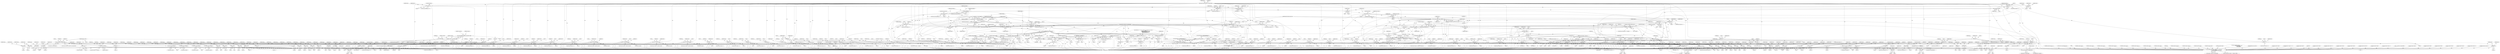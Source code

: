 digraph "0_tcpdump_289c672020280529fd382f3502efab7100d638ec@API" {
"1000320" [label="(Call,obj_tlen=rsvp_obj_len-sizeof(struct rsvp_object_header))"];
"1000322" [label="(Call,rsvp_obj_len-sizeof(struct rsvp_object_header))"];
"1000301" [label="(Call,tlen < rsvp_obj_len)"];
"1000172" [label="(Call,tlen>=sizeof(struct rsvp_object_header))"];
"1000150" [label="(MethodParameterIn,u_int tlen)"];
"1000215" [label="(Call,rsvp_obj_len < sizeof(struct rsvp_object_header))"];
"1000199" [label="(Call,rsvp_obj_len % 4)"];
"1000187" [label="(Call,rsvp_obj_len=EXTRACT_16BITS(rsvp_obj_header->length))"];
"1000189" [label="(Call,EXTRACT_16BITS(rsvp_obj_header->length))"];
"1000349" [label="(Call,obj_tlen < 8)"];
"1000387" [label="(Call,obj_tlen-=8)"];
"1000396" [label="(Call,obj_tlen < 20)"];
"1000440" [label="(Call,obj_tlen-=20)"];
"1000449" [label="(Call,obj_tlen < 36)"];
"1000476" [label="(Call,obj_tlen-=36)"];
"1000485" [label="(Call,obj_tlen < 26)"];
"1000511" [label="(Call,obj_tlen-=26)"];
"1000520" [label="(Call,obj_tlen < 12)"];
"1000547" [label="(Call,obj_tlen-=12)"];
"1000557" [label="(Call,obj_tlen < 12)"];
"1000584" [label="(Call,obj_tlen-=12)"];
"1000602" [label="(Call,obj_tlen < sizeof(struct in_addr))"];
"1000619" [label="(Call,obj_tlen-=sizeof(struct in_addr))"];
"1000630" [label="(Call,obj_tlen < sizeof(struct in6_addr))"];
"1000647" [label="(Call,obj_tlen-=sizeof(struct in6_addr))"];
"1000667" [label="(Call,obj_tlen < sizeof(struct in_addr))"];
"1000684" [label="(Call,obj_tlen-=sizeof(struct in_addr))"];
"1000695" [label="(Call,obj_tlen < sizeof(struct in6_addr))"];
"1000712" [label="(Call,obj_tlen-=sizeof(struct in6_addr))"];
"1000735" [label="(Call,obj_tlen >= 4)"];
"1000748" [label="(Call,obj_tlen-=4)"];
"1000757" [label="(Call,obj_tlen < 4)"];
"1000772" [label="(Call,obj_tlen-=4)"];
"1000781" [label="(Call,obj_tlen < 12)"];
"1000808" [label="(Call,obj_tlen-=12)"];
"1000826" [label="(Call,obj_tlen < 4)"];
"1000849" [label="(Call,obj_tlen-=4)"];
"1000867" [label="(Call,obj_tlen < 8)"];
"1000888" [label="(Call,obj_tlen-=8)"];
"1000897" [label="(Call,obj_tlen < 20)"];
"1000918" [label="(Call,obj_tlen-=20)"];
"1000927" [label="(Call,obj_tlen < 40)"];
"1000961" [label="(Call,obj_tlen-=40)"];
"1000970" [label="(Call,obj_tlen < 8)"];
"1000991" [label="(Call,obj_tlen-=8)"];
"1001000" [label="(Call,obj_tlen < 16)"];
"1001034" [label="(Call,obj_tlen-=16)"];
"1001052" [label="(Call,obj_tlen >= 4)"];
"1001070" [label="(Call,obj_tlen-=4)"];
"1001079" [label="(Call,obj_tlen < 12)"];
"1001153" [label="(Call,obj_tlen-=12)"];
"1001162" [label="(Call,obj_tlen < 12)"];
"1001230" [label="(Call,obj_tlen-=12)"];
"1001239" [label="(Call,obj_tlen < 4)"];
"1001292" [label="(Call,obj_tlen-=4)"];
"1001311" [label="(Call,obj_tlen >= 4)"];
"1001477" [label="(Call,obj_tlen-=*(obj_tptr+1))"];
"1001502" [label="(Call,obj_tlen < 8)"];
"1001522" [label="(Call,obj_tlen-=8)"];
"1001540" [label="(Call,obj_tlen < 8)"];
"1001560" [label="(Call,obj_tlen-=8)"];
"1001578" [label="(Call,obj_tlen < 4)"];
"1001591" [label="(Call,obj_tlen < 4+namelen)"];
"1001653" [label="(Call,obj_tlen-=4+*(obj_tptr+3))"];
"1001685" [label="(Call,obj_tlen < 4)"];
"1001691" [label="(Call,total_subobj_len = obj_tlen)"];
"1001695" [label="(Call,total_subobj_len > 0)"];
"1001700" [label="(Call,total_subobj_len < 4)"];
"1001751" [label="(Call,subobj_len > total_subobj_len)"];
"1001747" [label="(Call,subobj_len < 4 || subobj_len > total_subobj_len)"];
"1001765" [label="(Call,subobj_len < 8)"];
"1001890" [label="(Call,total_subobj_len-=subobj_len)"];
"1001893" [label="(Call,obj_tptr+=subobj_len)"];
"1001706" [label="(Call,EXTRACT_16BITS(obj_tptr))"];
"1001704" [label="(Call,subobj_len  = EXTRACT_16BITS(obj_tptr))"];
"1001748" [label="(Call,subobj_len < 4)"];
"1001786" [label="(Call,subobj_len < 20)"];
"1001896" [label="(Call,obj_tlen+=subobj_len)"];
"1001824" [label="(Call,subobj_len < 16)"];
"1001864" [label="(Call,subobj_len < 8)"];
"1001711" [label="(Call,EXTRACT_16BITS(obj_tptr+2))"];
"1001710" [label="(Call,(EXTRACT_16BITS(obj_tptr+2))>>8)"];
"1001708" [label="(Call,subobj_type = (EXTRACT_16BITS(obj_tptr+2))>>8)"];
"1001732" [label="(Call,tok2str(rsvp_obj_generalized_uni_values, \"Unknown\", subobj_type))"];
"1001712" [label="(Call,obj_tptr+2)"];
"1001719" [label="(Call,EXTRACT_16BITS(obj_tptr+2))"];
"1001718" [label="(Call,(EXTRACT_16BITS(obj_tptr+2))&0x00FF)"];
"1001716" [label="(Call,af = (EXTRACT_16BITS(obj_tptr+2))&0x00FF)"];
"1001739" [label="(Call,tok2str(af_values, \"Unknown\", af))"];
"1001720" [label="(Call,obj_tptr+2)"];
"1001778" [label="(Call,ipaddr_string(ndo, obj_tptr + 4))"];
"1001799" [label="(Call,ip6addr_string(ndo, obj_tptr + 4))"];
"1003366" [label="(Call,print_unknown_data(ndo, tptr + sizeof(struct rsvp_object_header), \"\n\t    \", /* FIXME indentation */\n                               rsvp_obj_len - sizeof(struct rsvp_object_header)))"];
"1001780" [label="(Call,obj_tptr + 4)"];
"1001801" [label="(Call,obj_tptr + 4)"];
"1001840" [label="(Call,EXTRACT_32BITS(obj_tptr+4))"];
"1001839" [label="(Call,(EXTRACT_32BITS(obj_tptr+4))>>31)"];
"1001841" [label="(Call,obj_tptr+4)"];
"1001847" [label="(Call,EXTRACT_32BITS(obj_tptr+4))"];
"1001846" [label="(Call,(EXTRACT_32BITS(obj_tptr+4))&0xFF)"];
"1001848" [label="(Call,obj_tptr+4)"];
"1001853" [label="(Call,EXTRACT_32BITS(obj_tptr+8))"];
"1001854" [label="(Call,obj_tptr+8)"];
"1001857" [label="(Call,EXTRACT_32BITS(obj_tptr + 12))"];
"1001858" [label="(Call,obj_tptr + 12)"];
"1001879" [label="(Call,EXTRACT_32BITS(obj_tptr + 4))"];
"1001878" [label="(Call,(EXTRACT_32BITS(obj_tptr + 4)) >> 24)"];
"1001880" [label="(Call,obj_tptr + 4)"];
"1001918" [label="(Call,obj_tlen < 8)"];
"1001939" [label="(Call,obj_tlen-=8)"];
"1001954" [label="(Call,obj_tlen < 20)"];
"1001975" [label="(Call,obj_tlen-=20)"];
"1001996" [label="(Call,obj_tlen < 4)"];
"1002011" [label="(Call,obj_tlen-=4)"];
"1002031" [label="(Call,obj_tlen < 4)"];
"1002060" [label="(Call,obj_tlen-=4)"];
"1002064" [label="(Call,obj_tlen >= 4)"];
"1002106" [label="(Call,obj_tlen-=4)"];
"1002116" [label="(Call,rsvp_intserv_print(ndo, obj_tptr, obj_tlen))"];
"1002071" [label="(Call,EXTRACT_16BITS(obj_tptr+2))"];
"1002070" [label="(Call,EXTRACT_16BITS(obj_tptr+2)<<2)"];
"1002068" [label="(Call,intserv_serv_tlen=EXTRACT_16BITS(obj_tptr+2)<<2)"];
"1002110" [label="(Call,intserv_serv_tlen>=4)"];
"1002128" [label="(Call,intserv_serv_tlen-=processed)"];
"1002072" [label="(Call,obj_tptr+2)"];
"1002096" [label="(Call,obj_tptr+1)"];
"1002103" [label="(Call,obj_tptr+=4)"];
"1002114" [label="(Call,processed = rsvp_intserv_print(ndo, obj_tptr, obj_tlen))"];
"1002121" [label="(Call,processed == 0)"];
"1002125" [label="(Call,obj_tlen-=processed)"];
"1002131" [label="(Call,obj_tptr+=processed)"];
"1002146" [label="(Call,obj_tlen < 8)"];
"1002167" [label="(Call,obj_tlen-=8)"];
"1002176" [label="(Call,obj_tlen < 20)"];
"1002197" [label="(Call,obj_tlen-=20)"];
"1002206" [label="(Call,obj_tlen < 20)"];
"1002227" [label="(Call,obj_tlen-=20)"];
"1002236" [label="(Call,obj_tlen < 20)"];
"1002257" [label="(Call,obj_tlen-=20)"];
"1002266" [label="(Call,obj_tlen < 40)"];
"1002300" [label="(Call,obj_tlen-=40)"];
"1002309" [label="(Call,obj_tlen < 8)"];
"1002330" [label="(Call,obj_tlen-=8)"];
"1002339" [label="(Call,obj_tlen < 16)"];
"1002373" [label="(Call,obj_tlen-=16)"];
"1002398" [label="(Call,obj_tlen < sizeof(struct rsvp_obj_frr_t))"];
"1002480" [label="(Call,obj_tlen-=sizeof(struct rsvp_obj_frr_t))"];
"1002491" [label="(Call,obj_tlen < 16)"];
"1002565" [label="(Call,obj_tlen-=16)"];
"1002583" [label="(Call,obj_tlen >= 8)"];
"1002603" [label="(Call,obj_tlen-=8)"];
"1002632" [label="(Call,obj_tlen-=4)"];
"1002651" [label="(Call,obj_tlen < 8)"];
"1002731" [label="(Call,obj_tlen-=8)"];
"1002741" [label="(Call,obj_tlen < 20)"];
"1002801" [label="(Call,obj_tlen-=20)"];
"1002819" [label="(Call,obj_tlen < 4)"];
"1002842" [label="(Call,obj_tlen-=4)"];
"1002849" [label="(Call,obj_tlen >= 2 + padbytes)"];
"1002876" [label="(Call,obj_tlen < *(obj_tptr+1))"];
"1002886" [label="(Call,*(obj_tptr+1) < 2)"];
"1002907" [label="(Call,obj_tlen-=*(obj_tptr+1))"];
"1002913" [label="(Call,obj_tptr+=*(obj_tptr+1))"];
"1002872" [label="(Call,obj_tptr + 1)"];
"1002879" [label="(Call,obj_tptr+1)"];
"1002888" [label="(Call,obj_tptr+1)"];
"1002895" [label="(Call,print_unknown_data(ndo, obj_tptr + 2, \"\n\t\t\", *(obj_tptr + 1) - 2))"];
"1002897" [label="(Call,obj_tptr + 2)"];
"1002903" [label="(Call,obj_tptr + 1)"];
"1002910" [label="(Call,obj_tptr+1)"];
"1002916" [label="(Call,obj_tptr+1)"];
"1002934" [label="(Call,obj_tlen < 8)"];
"1002954" [label="(Call,obj_tlen-=4)"];
"1002961" [label="(Call,obj_tlen >= 4)"];
"1002977" [label="(Call,obj_tlen-=4)"];
"1002995" [label="(Call,obj_tlen < sizeof(struct rsvp_obj_integrity_t))"];
"1003118" [label="(Call,obj_tlen+=sizeof(struct rsvp_obj_integrity_t))"];
"1003138" [label="(Call,obj_tlen < 4)"];
"1003156" [label="(Call,obj_tlen-=4)"];
"1003174" [label="(Call,obj_tlen < 4)"];
"1003210" [label="(Call,obj_tlen < 12)"];
"1003232" [label="(Call,obj_tlen-=12)"];
"1003240" [label="(Call,obj_tlen-=4)"];
"1003250" [label="(Call,obj_tlen >= 4)"];
"1003268" [label="(Call,obj_tlen-=4)"];
"1003286" [label="(Call,obj_tlen < 4)"];
"1003302" [label="(Call,obj_tlen-=4)"];
"1003311" [label="(Call,obj_tlen < 16)"];
"1003327" [label="(Call,obj_tlen-=16)"];
"1003350" [label="(Call,print_unknown_data(ndo, obj_tptr, \"\n\t    \", obj_tlen))"];
"1000919" [label="(Identifier,obj_tlen)"];
"1002127" [label="(Identifier,processed)"];
"1002236" [label="(Call,obj_tlen < 20)"];
"1001690" [label="(Literal,1)"];
"1001853" [label="(Call,EXTRACT_32BITS(obj_tptr+8))"];
"1001700" [label="(Call,total_subobj_len < 4)"];
"1001847" [label="(Call,EXTRACT_32BITS(obj_tptr+4))"];
"1002167" [label="(Call,obj_tlen-=8)"];
"1002208" [label="(Literal,20)"];
"1001766" [label="(Identifier,subobj_len)"];
"1002184" [label="(Identifier,ndo)"];
"1002145" [label="(ControlStructure,if (obj_tlen < 8))"];
"1001976" [label="(Identifier,obj_tlen)"];
"1002032" [label="(Identifier,obj_tlen)"];
"1000487" [label="(Literal,26)"];
"1001714" [label="(Literal,2)"];
"1001733" [label="(Identifier,rsvp_obj_generalized_uni_values)"];
"1002565" [label="(Call,obj_tlen-=16)"];
"1003176" [label="(Literal,4)"];
"1002331" [label="(Identifier,obj_tlen)"];
"1002653" [label="(Literal,8)"];
"1001231" [label="(Identifier,obj_tlen)"];
"1002848" [label="(ControlStructure,while(obj_tlen >= 2 + padbytes))"];
"1003268" [label="(Call,obj_tlen-=4)"];
"1002994" [label="(ControlStructure,if (obj_tlen < sizeof(struct rsvp_obj_integrity_t)))"];
"1001722" [label="(Literal,2)"];
"1000404" [label="(Identifier,ndo)"];
"1000511" [label="(Call,obj_tlen-=26)"];
"1001314" [label="(Block,)"];
"1000608" [label="(Literal,1)"];
"1001997" [label="(Identifier,obj_tlen)"];
"1002919" [label="(ControlStructure,break;)"];
"1003324" [label="(Call,ip6addr_string(ndo, obj_tptr))"];
"1002881" [label="(Literal,1)"];
"1002877" [label="(Identifier,obj_tlen)"];
"1000905" [label="(Identifier,ndo)"];
"1000867" [label="(Call,obj_tlen < 8)"];
"1001078" [label="(ControlStructure,if (obj_tlen < 12))"];
"1000780" [label="(ControlStructure,if (obj_tlen < 12))"];
"1000992" [label="(Identifier,obj_tlen)"];
"1001843" [label="(Literal,4)"];
"1002109" [label="(ControlStructure,while (intserv_serv_tlen>=4))"];
"1002805" [label="(Identifier,obj_tptr)"];
"1002267" [label="(Identifier,obj_tlen)"];
"1001940" [label="(Identifier,obj_tlen)"];
"1002917" [label="(Identifier,obj_tptr)"];
"1001002" [label="(Literal,16)"];
"1000484" [label="(ControlStructure,if (obj_tlen < 26))"];
"1002004" [label="(Identifier,ndo)"];
"1000328" [label="(Call,ND_TTEST2(*tptr, rsvp_obj_len))"];
"1002569" [label="(Identifier,obj_tptr)"];
"1003120" [label="(Call,sizeof(struct rsvp_obj_integrity_t))"];
"1002228" [label="(Identifier,obj_tlen)"];
"1003181" [label="(Identifier,action)"];
"1001782" [label="(Literal,4)"];
"1002851" [label="(Call,2 + padbytes)"];
"1002983" [label="(ControlStructure,break;)"];
"1000734" [label="(ControlStructure,while(obj_tlen >= 4 ))"];
"1000321" [label="(Identifier,obj_tlen)"];
"1001792" [label="(Call,ND_PRINT((ndo, \"%s    UNI IPv6 TNA address: %s\",\n                                   ident, ip6addr_string(ndo, obj_tptr + 4))))"];
"1000971" [label="(Identifier,obj_tlen)"];
"1000649" [label="(Call,sizeof(struct in6_addr))"];
"1001825" [label="(Identifier,subobj_len)"];
"1002981" [label="(Identifier,obj_tptr)"];
"1000401" [label="(Literal,1)"];
"1001484" [label="(Identifier,obj_tptr)"];
"1001507" [label="(Literal,1)"];
"1001081" [label="(Literal,12)"];
"1001539" [label="(ControlStructure,if (obj_tlen < 8))"];
"1001713" [label="(Identifier,obj_tptr)"];
"1002332" [label="(Literal,8)"];
"1001791" [label="(Literal,1)"];
"1003137" [label="(ControlStructure,if (obj_tlen < 4))"];
"1001841" [label="(Call,obj_tptr+4)"];
"1002482" [label="(Call,sizeof(struct rsvp_obj_frr_t))"];
"1001864" [label="(Call,subobj_len < 8)"];
"1003299" [label="(Call,ipaddr_string(ndo, obj_tptr))"];
"1003240" [label="(Call,obj_tlen-=4)"];
"1001692" [label="(Identifier,total_subobj_len)"];
"1000189" [label="(Call,EXTRACT_16BITS(rsvp_obj_header->length))"];
"1002001" [label="(Literal,1)"];
"1002888" [label="(Call,obj_tptr+1)"];
"1001693" [label="(Identifier,obj_tlen)"];
"1001489" [label="(ControlStructure,break;)"];
"1000200" [label="(Identifier,rsvp_obj_len)"];
"1001776" [label="(Block,)"];
"1000872" [label="(Literal,1)"];
"1002197" [label="(Call,obj_tlen-=20)"];
"1002887" [label="(Call,*(obj_tptr+1))"];
"1001892" [label="(Identifier,subobj_len)"];
"1002227" [label="(Call,obj_tlen-=20)"];
"1001823" [label="(ControlStructure,if (subobj_len < 16))"];
"1001721" [label="(Identifier,obj_tptr)"];
"1000786" [label="(Literal,1)"];
"1002803" [label="(Literal,20)"];
"1002939" [label="(Literal,1)"];
"1001601" [label="(Identifier,ndo)"];
"1003218" [label="(Identifier,ndo)"];
"1002934" [label="(Call,obj_tlen < 8)"];
"1000644" [label="(Call,ip6addr_string(ndo, obj_tptr))"];
"1002338" [label="(ControlStructure,if (obj_tlen < 16))"];
"1000889" [label="(Identifier,obj_tlen)"];
"1001662" [label="(Identifier,obj_tptr)"];
"1001524" [label="(Literal,8)"];
"1001684" [label="(ControlStructure,if (obj_tlen < 4))"];
"1000521" [label="(Identifier,obj_tlen)"];
"1000789" [label="(Identifier,ndo)"];
"1002266" [label="(Call,obj_tlen < 40)"];
"1001780" [label="(Call,obj_tptr + 4)"];
"1001914" [label="(Block,)"];
"1000330" [label="(Identifier,tptr)"];
"1000586" [label="(Literal,12)"];
"1002651" [label="(Call,obj_tlen < 8)"];
"1001292" [label="(Call,obj_tlen-=4)"];
"1000749" [label="(Identifier,obj_tlen)"];
"1002961" [label="(Call,obj_tlen >= 4)"];
"1001230" [label="(Call,obj_tlen-=12)"];
"1002308" [label="(ControlStructure,if (obj_tlen < 8))"];
"1001917" [label="(ControlStructure,if (obj_tlen < 8))"];
"1000629" [label="(ControlStructure,if (obj_tlen < sizeof(struct in6_addr)))"];
"1002963" [label="(Literal,4)"];
"1000303" [label="(Identifier,rsvp_obj_len)"];
"1001770" [label="(Literal,1)"];
"1001962" [label="(Identifier,ndo)"];
"1001167" [label="(Literal,1)"];
"1002031" [label="(Call,obj_tlen < 4)"];
"1002265" [label="(ControlStructure,if (obj_tlen < 40))"];
"1001055" [label="(Block,)"];
"1002879" [label="(Call,obj_tptr+1)"];
"1000875" [label="(Identifier,ndo)"];
"1002958" [label="(Identifier,obj_tptr)"];
"1002619" [label="(Block,)"];
"1002819" [label="(Call,obj_tlen < 4)"];
"1001560" [label="(Call,obj_tlen-=8)"];
"1001234" [label="(Identifier,obj_tptr)"];
"1002126" [label="(Identifier,obj_tlen)"];
"1002399" [label="(Identifier,obj_tlen)"];
"1001523" [label="(Identifier,obj_tlen)"];
"1001718" [label="(Call,(EXTRACT_16BITS(obj_tptr+2))&0x00FF)"];
"1001704" [label="(Call,subobj_len  = EXTRACT_16BITS(obj_tptr))"];
"1002364" [label="(Call,ipaddr_string(ndo, obj_tptr+8))"];
"1002205" [label="(ControlStructure,if (obj_tlen < 20))"];
"1001735" [label="(Identifier,subobj_type)"];
"1002015" [label="(Identifier,obj_tptr)"];
"1001968" [label="(Call,ip6addr_string(ndo, obj_tptr))"];
"1001247" [label="(Identifier,ndo)"];
"1001732" [label="(Call,tok2str(rsvp_obj_generalized_uni_values, \"Unknown\", subobj_type))"];
"1001750" [label="(Literal,4)"];
"1000932" [label="(Literal,1)"];
"1001726" [label="(Identifier,ndo)"];
"1000684" [label="(Call,obj_tlen-=sizeof(struct in_addr))"];
"1001540" [label="(Call,obj_tlen < 8)"];
"1002909" [label="(Call,*(obj_tptr+1))"];
"1000686" [label="(Call,sizeof(struct in_addr))"];
"1000756" [label="(ControlStructure,if (obj_tlen < 4))"];
"1002598" [label="(Call,ipaddr_string(ndo, obj_tptr + 4))"];
"1000519" [label="(ControlStructure,if (obj_tlen < 12))"];
"1000324" [label="(Call,sizeof(struct rsvp_object_header))"];
"1001756" [label="(Identifier,subobj_type)"];
"1002960" [label="(ControlStructure,while(obj_tlen >= 4))"];
"1001708" [label="(Call,subobj_type = (EXTRACT_16BITS(obj_tptr+2))>>8)"];
"1001852" [label="(Block,)"];
"1000388" [label="(Identifier,obj_tlen)"];
"1000188" [label="(Identifier,rsvp_obj_len)"];
"1001084" [label="(Literal,1)"];
"1000198" [label="(ControlStructure,if(rsvp_obj_len % 4))"];
"1002849" [label="(Call,obj_tlen >= 2 + padbytes)"];
"1002897" [label="(Call,obj_tptr + 2)"];
"1003242" [label="(Literal,4)"];
"1001504" [label="(Literal,8)"];
"1000969" [label="(ControlStructure,if (obj_tlen < 8))"];
"1001501" [label="(ControlStructure,if (obj_tlen < 8))"];
"1002603" [label="(Call,obj_tlen-=8)"];
"1001580" [label="(Literal,4)"];
"1003140" [label="(Literal,4)"];
"1001034" [label="(Call,obj_tlen-=16)"];
"1003215" [label="(Literal,1)"];
"1002177" [label="(Identifier,obj_tlen)"];
"1003291" [label="(Literal,1)"];
"1001312" [label="(Identifier,obj_tlen)"];
"1002098" [label="(Literal,1)"];
"1003138" [label="(Call,obj_tlen < 4)"];
"1001786" [label="(Call,subobj_len < 20)"];
"1002120" [label="(ControlStructure,if (processed == 0))"];
"1001767" [label="(Literal,8)"];
"1001849" [label="(Identifier,obj_tptr)"];
"1003233" [label="(Identifier,obj_tlen)"];
"1003316" [label="(Literal,1)"];
"1003310" [label="(ControlStructure,if (obj_tlen < 16))"];
"1002850" [label="(Identifier,obj_tlen)"];
"1001878" [label="(Call,(EXTRACT_32BITS(obj_tptr + 4)) >> 24)"];
"1001711" [label="(Call,EXTRACT_16BITS(obj_tptr+2))"];
"1000616" [label="(Call,ipaddr_string(ndo, obj_tptr))"];
"1000214" [label="(ControlStructure,if(rsvp_obj_len < sizeof(struct rsvp_object_header)))"];
"1002116" [label="(Call,rsvp_intserv_print(ndo, obj_tptr, obj_tlen))"];
"1001709" [label="(Identifier,subobj_type)"];
"1000935" [label="(Identifier,ndo)"];
"1000782" [label="(Identifier,obj_tlen)"];
"1003302" [label="(Call,obj_tlen-=4)"];
"1001655" [label="(Call,4+*(obj_tptr+3))"];
"1000187" [label="(Call,rsvp_obj_len=EXTRACT_16BITS(rsvp_obj_header->length))"];
"1000991" [label="(Call,obj_tlen-=8)"];
"1000676" [label="(Identifier,ndo)"];
"1001870" [label="(Literal,1)"];
"1001537" [label="(Block,)"];
"1002826" [label="(Identifier,padbytes)"];
"1000831" [label="(Literal,1)"];
"1002733" [label="(Literal,8)"];
"1000528" [label="(Identifier,ndo)"];
"1002492" [label="(Identifier,obj_tlen)"];
"1002168" [label="(Identifier,obj_tlen)"];
"1003210" [label="(Call,obj_tlen < 12)"];
"1002955" [label="(Identifier,obj_tlen)"];
"1000440" [label="(Call,obj_tlen-=20)"];
"1002250" [label="(Call,ipaddr_string(ndo, obj_tptr))"];
"1000173" [label="(Identifier,tlen)"];
"1002151" [label="(Literal,1)"];
"1000668" [label="(Identifier,obj_tlen)"];
"1002911" [label="(Identifier,obj_tptr)"];
"1000442" [label="(Literal,20)"];
"1003378" [label="(Identifier,tptr)"];
"1002033" [label="(Literal,4)"];
"1002071" [label="(Call,EXTRACT_16BITS(obj_tptr+2))"];
"1000714" [label="(Call,sizeof(struct in6_addr))"];
"1000717" [label="(Identifier,obj_tptr)"];
"1001746" [label="(ControlStructure,if(subobj_len < 4 || subobj_len > total_subobj_len))"];
"1003249" [label="(ControlStructure,while(obj_tlen >= 4 ))"];
"1001695" [label="(Call,total_subobj_len > 0)"];
"1001477" [label="(Call,obj_tlen-=*(obj_tptr+1))"];
"1002656" [label="(Literal,1)"];
"1003135" [label="(Block,)"];
"1001294" [label="(Literal,4)"];
"1002875" [label="(ControlStructure,if (obj_tlen < *(obj_tptr+1)))"];
"1001855" [label="(Identifier,obj_tptr)"];
"1002732" [label="(Identifier,obj_tlen)"];
"1001240" [label="(Identifier,obj_tlen)"];
"1003287" [label="(Identifier,obj_tlen)"];
"1000695" [label="(Call,obj_tlen < sizeof(struct in6_addr))"];
"1001918" [label="(Call,obj_tlen < 8)"];
"1002499" [label="(Identifier,bw)"];
"1001025" [label="(Call,ipaddr_string(ndo, obj_tptr+8))"];
"1000548" [label="(Identifier,obj_tlen)"];
"1002310" [label="(Identifier,obj_tlen)"];
"1000441" [label="(Identifier,obj_tlen)"];
"1002244" [label="(Identifier,ndo)"];
"1001074" [label="(Identifier,obj_tptr)"];
"1001161" [label="(ControlStructure,if (obj_tlen < 12))"];
"1001705" [label="(Identifier,subobj_len)"];
"1001545" [label="(Literal,1)"];
"1002731" [label="(Call,obj_tlen-=8)"];
"1002373" [label="(Call,obj_tlen-=16)"];
"1001310" [label="(ControlStructure,while(obj_tlen >= 4 ))"];
"1002844" [label="(Literal,4)"];
"1002314" [label="(Literal,1)"];
"1002979" [label="(Literal,4)"];
"1003352" [label="(Identifier,obj_tptr)"];
"1001405" [label="(Call,ipaddr_string(ndo, obj_tptr+2))"];
"1002169" [label="(Literal,8)"];
"1003373" [label="(Call,rsvp_obj_len - sizeof(struct rsvp_object_header))"];
"1002956" [label="(Literal,4)"];
"1000395" [label="(ControlStructure,if (obj_tlen < 20))"];
"1003286" [label="(Call,obj_tlen < 4)"];
"1002871" [label="(Call,*(obj_tptr + 1))"];
"1002160" [label="(Call,ipaddr_string(ndo, obj_tptr))"];
"1000685" [label="(Identifier,obj_tlen)"];
"1001719" [label="(Call,EXTRACT_16BITS(obj_tptr+2))"];
"1002229" [label="(Literal,20)"];
"1001478" [label="(Identifier,obj_tlen)"];
"1001876" [label="(Block,)"];
"1000834" [label="(Identifier,ndo)"];
"1001854" [label="(Call,obj_tptr+8)"];
"1002261" [label="(Identifier,obj_tptr)"];
"1002347" [label="(Identifier,ndo)"];
"1000758" [label="(Identifier,obj_tlen)"];
"1002746" [label="(Literal,1)"];
"1003118" [label="(Call,obj_tlen+=sizeof(struct rsvp_obj_integrity_t))"];
"1001653" [label="(Call,obj_tlen-=4+*(obj_tptr+3))"];
"1002916" [label="(Call,obj_tptr+1)"];
"1003160" [label="(Identifier,obj_tptr)"];
"1000738" [label="(Block,)"];
"1001890" [label="(Call,total_subobj_len-=subobj_len)"];
"1003244" [label="(Identifier,obj_tptr)"];
"1002633" [label="(Identifier,obj_tlen)"];
"1000603" [label="(Identifier,obj_tlen)"];
"1000911" [label="(Call,ip6addr_string(ndo, obj_tptr))"];
"1000513" [label="(Literal,26)"];
"1001751" [label="(Call,subobj_len > total_subobj_len)"];
"1001844" [label="(Literal,31)"];
"1000205" [label="(Identifier,ndo)"];
"1001794" [label="(Identifier,ndo)"];
"1000752" [label="(Identifier,obj_tptr)"];
"1001318" [label="(Identifier,obj_tptr)"];
"1002074" [label="(Literal,2)"];
"1000171" [label="(ControlStructure,while(tlen>=sizeof(struct rsvp_object_header)))"];
"1003312" [label="(Identifier,obj_tlen)"];
"1002677" [label="(Call,ipaddr_string(ndo, obj_tptr))"];
"1001654" [label="(Identifier,obj_tlen)"];
"1000216" [label="(Identifier,rsvp_obj_len)"];
"1000918" [label="(Call,obj_tlen-=20)"];
"1000631" [label="(Identifier,obj_tlen)"];
"1003253" [label="(Block,)"];
"1000477" [label="(Identifier,obj_tlen)"];
"1001087" [label="(Identifier,ndo)"];
"1000853" [label="(Identifier,obj_tptr)"];
"1003285" [label="(ControlStructure,if (obj_tlen < 4))"];
"1001996" [label="(Call,obj_tlen < 4)"];
"1002857" [label="(Identifier,ndo)"];
"1001858" [label="(Call,obj_tptr + 12)"];
"1002967" [label="(Identifier,ndo)"];
"1001051" [label="(ControlStructure,while(obj_tlen >= 4 ))"];
"1002913" [label="(Call,obj_tptr+=*(obj_tptr+1))"];
"1003329" [label="(Literal,16)"];
"1001800" [label="(Identifier,ndo)"];
"1001079" [label="(Call,obj_tlen < 12)"];
"1000547" [label="(Call,obj_tlen-=12)"];
"1000558" [label="(Identifier,obj_tlen)"];
"1002493" [label="(Literal,16)"];
"1001716" [label="(Call,af = (EXTRACT_16BITS(obj_tptr+2))&0x00FF)"];
"1000351" [label="(Literal,8)"];
"1000849" [label="(Call,obj_tlen-=4)"];
"1002914" [label="(Identifier,obj_tptr)"];
"1003212" [label="(Literal,12)"];
"1001896" [label="(Call,obj_tlen+=subobj_len)"];
"1001998" [label="(Literal,4)"];
"1001578" [label="(Call,obj_tlen < 4)"];
"1000783" [label="(Literal,12)"];
"1001897" [label="(Identifier,obj_tlen)"];
"1002609" [label="(ControlStructure,break;)"];
"1001548" [label="(Identifier,ndo)"];
"1002107" [label="(Identifier,obj_tlen)"];
"1001526" [label="(Identifier,obj_tptr)"];
"1000602" [label="(Call,obj_tlen < sizeof(struct in_addr))"];
"1001163" [label="(Identifier,obj_tlen)"];
"1002121" [label="(Call,processed == 0)"];
"1002117" [label="(Identifier,ndo)"];
"1000222" [label="(Identifier,ndo)"];
"1000448" [label="(ControlStructure,if (obj_tlen < 36))"];
"1002125" [label="(Call,obj_tlen-=processed)"];
"1002605" [label="(Literal,8)"];
"1003098" [label="(Call,signature_verify(ndo, pptr, plen,\n                                            obj_ptr.rsvp_obj_integrity->digest,\n                                            rsvp_clear_checksum,\n                                            rsvp_com_header))"];
"1000485" [label="(Call,obj_tlen < 26)"];
"1002114" [label="(Call,processed = rsvp_intserv_print(ndo, obj_tptr, obj_tlen))"];
"1001058" [label="(Identifier,ndo)"];
"1000902" [label="(Literal,1)"];
"1001590" [label="(ControlStructure,if (obj_tlen < 4+namelen))"];
"1000148" [label="(MethodParameterIn,const u_char *tptr)"];
"1002905" [label="(Literal,1)"];
"1002190" [label="(Call,ip6addr_string(ndo, obj_tptr))"];
"1002235" [label="(ControlStructure,if (obj_tlen < 20))"];
"1002742" [label="(Identifier,obj_tlen)"];
"1001740" [label="(Identifier,af_values)"];
"1003283" [label="(Block,)"];
"1002907" [label="(Call,obj_tlen-=*(obj_tptr+1))"];
"1001838" [label="(Block,)"];
"1002903" [label="(Call,obj_tptr + 1)"];
"1002816" [label="(Block,)"];
"1002735" [label="(Identifier,obj_tptr)"];
"1000993" [label="(Literal,8)"];
"1000757" [label="(Call,obj_tlen < 4)"];
"1001857" [label="(Call,EXTRACT_32BITS(obj_tptr + 12))"];
"1000174" [label="(Call,sizeof(struct rsvp_object_header))"];
"1001731" [label="(Block,)"];
"1001614" [label="(Call,safeputchar(ndo, *(obj_tptr + 4 + i)))"];
"1002485" [label="(Identifier,obj_tptr)"];
"1001764" [label="(ControlStructure,if (subobj_len < 8))"];
"1001053" [label="(Identifier,obj_tlen)"];
"1002491" [label="(Call,obj_tlen < 16)"];
"1002131" [label="(Call,obj_tptr+=processed)"];
"1003004" [label="(Identifier,obj_ptr)"];
"1000972" [label="(Literal,8)"];
"1003158" [label="(Literal,4)"];
"1000881" [label="(Call,ipaddr_string(ndo, obj_tptr))"];
"1003123" [label="(Identifier,obj_tptr)"];
"1000750" [label="(Literal,4)"];
"1000559" [label="(Literal,12)"];
"1001880" [label="(Call,obj_tptr + 4)"];
"1002070" [label="(Call,EXTRACT_16BITS(obj_tptr+2)<<2)"];
"1002977" [label="(Call,obj_tlen-=4)"];
"1001593" [label="(Call,4+namelen)"];
"1001840" [label="(Call,EXTRACT_32BITS(obj_tptr+4))"];
"1001785" [label="(ControlStructure,if (subobj_len < 20))"];
"1003366" [label="(Call,print_unknown_data(ndo, tptr + sizeof(struct rsvp_object_header), \"\n\t    \", /* FIXME indentation */\n                               rsvp_obj_len - sizeof(struct rsvp_object_header)))"];
"1003273" [label="(ControlStructure,break;)"];
"1003367" [label="(Identifier,ndo)"];
"1001779" [label="(Identifier,ndo)"];
"1001865" [label="(Identifier,subobj_len)"];
"1002123" [label="(Literal,0)"];
"1000694" [label="(ControlStructure,if (obj_tlen < sizeof(struct in6_addr)))"];
"1002258" [label="(Identifier,obj_tlen)"];
"1000970" [label="(Call,obj_tlen < 8)"];
"1002395" [label="(Block,)"];
"1002874" [label="(Literal,1)"];
"1002872" [label="(Call,obj_tptr + 1)"];
"1002912" [label="(Literal,1)"];
"1000754" [label="(ControlStructure,break;)"];
"1001699" [label="(ControlStructure,if (total_subobj_len < 4))"];
"1001831" [label="(Call,ND_PRINT((ndo, \"%s    U-bit: %x, Label type: %u, Logical port id: %u, Label: %u\",\n                               ident,\n                               ((EXTRACT_32BITS(obj_tptr+4))>>31),\n                               ((EXTRACT_32BITS(obj_tptr+4))&0xFF),\n                               EXTRACT_32BITS(obj_tptr+8),\n                               EXTRACT_32BITS(obj_tptr + 12))))"];
"1001939" [label="(Call,obj_tlen-=8)"];
"1003119" [label="(Identifier,obj_tlen)"];
"1002767" [label="(Call,ip6addr_string(ndo, obj_tptr))"];
"1002133" [label="(Identifier,processed)"];
"1000556" [label="(ControlStructure,if (obj_tlen < 12))"];
"1000506" [label="(Call,ip6addr_string(ndo, obj_tptr + 8))"];
"1002011" [label="(Call,obj_tlen-=4)"];
"1000322" [label="(Call,rsvp_obj_len-sizeof(struct rsvp_object_header))"];
"1002876" [label="(Call,obj_tlen < *(obj_tptr+1))"];
"1002964" [label="(Block,)"];
"1001707" [label="(Identifier,obj_tptr)"];
"1001592" [label="(Identifier,obj_tlen)"];
"1001000" [label="(Call,obj_tlen < 16)"];
"1002300" [label="(Call,obj_tlen-=40)"];
"1000350" [label="(Identifier,obj_tlen)"];
"1002584" [label="(Identifier,obj_tlen)"];
"1001977" [label="(Literal,20)"];
"1000978" [label="(Identifier,ndo)"];
"1000357" [label="(Identifier,ndo)"];
"1000599" [label="(Block,)"];
"1000899" [label="(Literal,20)"];
"1000302" [label="(Identifier,tlen)"];
"1002060" [label="(Call,obj_tlen-=4)"];
"1002582" [label="(ControlStructure,while(obj_tlen >= 8))"];
"1001503" [label="(Identifier,obj_tlen)"];
"1001739" [label="(Call,tok2str(af_values, \"Unknown\", af))"];
"1002274" [label="(Identifier,ndo)"];
"1001598" [label="(Literal,1)"];
"1002132" [label="(Identifier,obj_tptr)"];
"1001564" [label="(Identifier,obj_tptr)"];
"1003175" [label="(Identifier,obj_tlen)"];
"1001747" [label="(Call,subobj_len < 4 || subobj_len > total_subobj_len)"];
"1000486" [label="(Identifier,obj_tlen)"];
"1000349" [label="(Call,obj_tlen < 8)"];
"1001848" [label="(Call,obj_tptr+4)"];
"1001956" [label="(Literal,20)"];
"1002072" [label="(Call,obj_tptr+2)"];
"1000741" [label="(Identifier,ndo)"];
"1000314" [label="(Call,obj_tptr=tptr+sizeof(struct rsvp_object_header))"];
"1000866" [label="(ControlStructure,if (obj_tlen < 8))"];
"1002904" [label="(Identifier,obj_tptr)"];
"1000827" [label="(Identifier,obj_tlen)"];
"1000965" [label="(Identifier,obj_tptr)"];
"1003156" [label="(Call,obj_tlen-=4)"];
"1001753" [label="(Identifier,total_subobj_len)"];
"1003384" [label="(Literal,0)"];
"1002902" [label="(Call,*(obj_tptr + 1))"];
"1000696" [label="(Identifier,obj_tlen)"];
"1001498" [label="(Block,)"];
"1001846" [label="(Call,(EXTRACT_32BITS(obj_tptr+4))&0xFF)"];
"1002257" [label="(Call,obj_tlen-=20)"];
"1002397" [label="(ControlStructure,if (obj_tlen < sizeof(struct rsvp_obj_frr_t)))"];
"1002915" [label="(Call,*(obj_tptr+1))"];
"1003288" [label="(Literal,4)"];
"1001575" [label="(Block,)"];
"1001955" [label="(Identifier,obj_tlen)"];
"1002895" [label="(Call,print_unknown_data(ndo, obj_tptr + 2, \"\n\t\t\", *(obj_tptr + 1) - 2))"];
"1001920" [label="(Literal,8)"];
"1002304" [label="(Identifier,obj_tptr)"];
"1000664" [label="(Block,)"];
"1001787" [label="(Identifier,subobj_len)"];
"1003380" [label="(Call,tlen-=rsvp_obj_len)"];
"1000410" [label="(Call,ip6addr_string(ndo, obj_tptr))"];
"1002323" [label="(Call,ipaddr_string(ndo, obj_tptr))"];
"1002845" [label="(Call,obj_tptr+=4)"];
"1000952" [label="(Call,ip6addr_string(ndo, obj_tptr+20))"];
"1002801" [label="(Call,obj_tlen-=20)"];
"1001839" [label="(Call,(EXTRACT_32BITS(obj_tptr+4))>>31)"];
"1001894" [label="(Identifier,obj_tptr)"];
"1000850" [label="(Identifier,obj_tlen)"];
"1002854" [label="(Block,)"];
"1002012" [label="(Identifier,obj_tlen)"];
"1000585" [label="(Identifier,obj_tlen)"];
"1002143" [label="(Block,)"];
"1002178" [label="(Literal,20)"];
"1003270" [label="(Literal,4)"];
"1000647" [label="(Call,obj_tlen-=sizeof(struct in6_addr))"];
"1001943" [label="(Identifier,obj_tptr)"];
"1000145" [label="(MethodParameterIn,netdissect_options *ndo)"];
"1002148" [label="(Literal,8)"];
"1002147" [label="(Identifier,obj_tlen)"];
"1001773" [label="(Identifier,ndo)"];
"1001891" [label="(Identifier,total_subobj_len)"];
"1002198" [label="(Identifier,obj_tlen)"];
"1001157" [label="(Identifier,obj_tptr)"];
"1000709" [label="(Call,ip6addr_string(ndo, obj_tptr))"];
"1001826" [label="(Literal,16)"];
"1001702" [label="(Literal,4)"];
"1002334" [label="(Identifier,obj_tptr)"];
"1001895" [label="(Identifier,subobj_len)"];
"1002910" [label="(Call,obj_tptr+1)"];
"1002110" [label="(Call,intserv_serv_tlen>=4)"];
"1001696" [label="(Identifier,total_subobj_len)"];
"1003232" [label="(Call,obj_tlen-=12)"];
"1002820" [label="(Identifier,obj_tlen)"];
"1000512" [label="(Identifier,obj_tlen)"];
"1001293" [label="(Identifier,obj_tlen)"];
"1000897" [label="(Call,obj_tlen < 20)"];
"1001678" [label="(Block,)"];
"1001856" [label="(Literal,8)"];
"1001311" [label="(Call,obj_tlen >= 4)"];
"1003139" [label="(Identifier,obj_tlen)"];
"1000215" [label="(Call,rsvp_obj_len < sizeof(struct rsvp_object_header))"];
"1003331" [label="(Identifier,obj_tptr)"];
"1002171" [label="(Identifier,obj_tptr)"];
"1000323" [label="(Identifier,rsvp_obj_len)"];
"1000712" [label="(Call,obj_tlen-=sizeof(struct in6_addr))"];
"1002741" [label="(Call,obj_tlen < 20)"];
"1000457" [label="(Identifier,ndo)"];
"1001052" [label="(Call,obj_tlen >= 4)"];
"1000542" [label="(Call,ipaddr_string(ndo, obj_tptr + 8))"];
"1002271" [label="(Literal,1)"];
"1001979" [label="(Identifier,obj_tptr)"];
"1001049" [label="(Block,)"];
"1002119" [label="(Identifier,obj_tlen)"];
"1003368" [label="(Call,tptr + sizeof(struct rsvp_object_header))"];
"1001241" [label="(Literal,4)"];
"1003328" [label="(Identifier,obj_tlen)"];
"1003353" [label="(Literal,\"\n\t    \")"];
"1002067" [label="(Block,)"];
"1002113" [label="(Block,)"];
"1002824" [label="(Literal,1)"];
"1001076" [label="(ControlStructure,break;)"];
"1002404" [label="(Literal,1)"];
"1000588" [label="(Identifier,obj_tptr)"];
"1001155" [label="(Literal,12)"];
"1002900" [label="(Literal,\"\n\t\t\")"];
"1002134" [label="(ControlStructure,break;)"];
"1000451" [label="(Literal,36)"];
"1000619" [label="(Call,obj_tlen-=sizeof(struct in_addr))"];
"1001993" [label="(Block,)"];
"1002339" [label="(Call,obj_tlen < 16)"];
"1001953" [label="(ControlStructure,if (obj_tlen < 20))"];
"1002480" [label="(Call,obj_tlen-=sizeof(struct rsvp_obj_frr_t))"];
"1001720" [label="(Call,obj_tptr+2)"];
"1001923" [label="(Literal,1)"];
"1000748" [label="(Call,obj_tlen-=4)"];
"1001717" [label="(Identifier,af)"];
"1000624" [label="(Identifier,obj_tptr)"];
"1002238" [label="(Literal,20)"];
"1002899" [label="(Literal,2)"];
"1000648" [label="(Identifier,obj_tlen)"];
"1003351" [label="(Identifier,ndo)"];
"1001703" [label="(ControlStructure,goto invalid;)"];
"1003269" [label="(Identifier,obj_tlen)"];
"1002231" [label="(Identifier,obj_tptr)"];
"1002996" [label="(Identifier,obj_tlen)"];
"1000490" [label="(Literal,1)"];
"1001995" [label="(ControlStructure,if (obj_tlen < 4))"];
"1002199" [label="(Literal,20)"];
"1003209" [label="(ControlStructure,if (obj_tlen < 12))"];
"1003303" [label="(Identifier,obj_tlen)"];
"1001975" [label="(Call,obj_tlen-=20)"];
"1002566" [label="(Identifier,obj_tlen)"];
"1001882" [label="(Literal,4)"];
"1003311" [label="(Call,obj_tlen < 16)"];
"1000810" [label="(Literal,12)"];
"1000781" [label="(Call,obj_tlen < 12)"];
"1001712" [label="(Call,obj_tptr+2)"];
"1001744" [label="(Identifier,af)"];
"1002075" [label="(Literal,2)"];
"1000190" [label="(Call,rsvp_obj_header->length)"];
"1000995" [label="(Identifier,obj_tptr)"];
"1002039" [label="(Identifier,ndo)"];
"1002317" [label="(Identifier,ndo)"];
"1002340" [label="(Identifier,obj_tlen)"];
"1000354" [label="(Literal,1)"];
"1001697" [label="(Literal,0)"];
"1000621" [label="(Call,sizeof(struct in_addr))"];
"1000611" [label="(Identifier,ndo)"];
"1000888" [label="(Call,obj_tlen-=8)"];
"1000300" [label="(ControlStructure,if(tlen < rsvp_obj_len))"];
"1000975" [label="(Literal,1)"];
"1002935" [label="(Identifier,obj_tlen)"];
"1001788" [label="(Literal,20)"];
"1000549" [label="(Literal,12)"];
"1002374" [label="(Identifier,obj_tlen)"];
"1001238" [label="(ControlStructure,if (obj_tlen < 4))"];
"1000999" [label="(ControlStructure,if (obj_tlen < 16))"];
"1001522" [label="(Call,obj_tlen-=8)"];
"1001583" [label="(Literal,1)"];
"1001932" [label="(Call,ipaddr_string(ndo, obj_tptr))"];
"1002375" [label="(Literal,16)"];
"1000864" [label="(Block,)"];
"1002065" [label="(Identifier,obj_tlen)"];
"1000713" [label="(Identifier,obj_tlen)"];
"1001883" [label="(Literal,24)"];
"1002886" [label="(Call,*(obj_tptr+1) < 2)"];
"1003356" [label="(ControlStructure,if (ndo->ndo_vflag > 1 || hexdump == TRUE))"];
"1001313" [label="(Literal,4)"];
"1003143" [label="(Literal,1)"];
"1001752" [label="(Identifier,subobj_len)"];
"1003146" [label="(Identifier,ndo)"];
"1000525" [label="(Literal,1)"];
"1001561" [label="(Identifier,obj_tlen)"];
"1003179" [label="(Literal,1)"];
"1000689" [label="(Identifier,obj_tptr)"];
"1001541" [label="(Identifier,obj_tlen)"];
"1002894" [label="(Literal,1)"];
"1000601" [label="(ControlStructure,if (obj_tlen < sizeof(struct in_addr)))"];
"1000774" [label="(Literal,4)"];
"1001850" [label="(Literal,4)"];
"1002933" [label="(ControlStructure,if (obj_tlen < 8))"];
"1002884" [label="(Literal,1)"];
"1002589" [label="(Identifier,ndo)"];
"1001898" [label="(Identifier,subobj_len)"];
"1000697" [label="(Call,sizeof(struct in6_addr))"];
"1001738" [label="(Block,)"];
"1000515" [label="(Identifier,obj_tptr)"];
"1002096" [label="(Call,obj_tptr+1)"];
"1001164" [label="(Literal,12)"];
"1000667" [label="(Call,obj_tlen < sizeof(struct in_addr))"];
"1002341" [label="(Literal,16)"];
"1001842" [label="(Identifier,obj_tptr)"];
"1000562" [label="(Literal,1)"];
"1001741" [label="(Literal,\"Unknown\")"];
"1001926" [label="(Identifier,ndo)"];
"1002095" [label="(Call,*(obj_tptr+1))"];
"1003306" [label="(Identifier,obj_tptr)"];
"1002220" [label="(Call,ip6addr_string(ndo, obj_tptr))"];
"1001562" [label="(Literal,8)"];
"1003206" [label="(Block,)"];
"1001734" [label="(Literal,\"Unknown\")"];
"1002068" [label="(Call,intserv_serv_tlen=EXTRACT_16BITS(obj_tptr+2)<<2)"];
"1000565" [label="(Identifier,ndo)"];
"1002658" [label="(Identifier,error_code)"];
"1001802" [label="(Identifier,obj_tptr)"];
"1000701" [label="(Literal,1)"];
"1002130" [label="(Identifier,processed)"];
"1001830" [label="(Literal,1)"];
"1003304" [label="(Literal,4)"];
"1001005" [label="(Literal,1)"];
"1001001" [label="(Identifier,obj_tlen)"];
"1002586" [label="(Block,)"];
"1003157" [label="(Identifier,obj_tlen)"];
"1000892" [label="(Identifier,obj_tptr)"];
"1001851" [label="(Literal,0xFF)"];
"1003173" [label="(ControlStructure,if (obj_tlen < 4))"];
"1003350" [label="(Call,print_unknown_data(ndo, obj_tptr, \"\n\t    \", obj_tlen))"];
"1002407" [label="(Identifier,bw)"];
"1001154" [label="(Identifier,obj_tlen)"];
"1000632" [label="(Call,sizeof(struct in6_addr))"];
"1000927" [label="(Call,obj_tlen < 40)"];
"1000397" [label="(Identifier,obj_tlen)"];
"1001723" [label="(Literal,0x00FF)"];
"1001737" [label="(Identifier,subobj_type)"];
"1002064" [label="(Call,obj_tlen >= 4)"];
"1003327" [label="(Call,obj_tlen-=16)"];
"1000493" [label="(Identifier,ndo)"];
"1000808" [label="(Call,obj_tlen-=12)"];
"1000620" [label="(Identifier,obj_tlen)"];
"1002268" [label="(Literal,40)"];
"1002057" [label="(Call,obj_tptr+=4)"];
"1002647" [label="(Block,)"];
"1000928" [label="(Identifier,obj_tlen)"];
"1001797" [label="(Block,)"];
"1002818" [label="(ControlStructure,if (obj_tlen < 4))"];
"1000812" [label="(Identifier,obj_tptr)"];
"1002036" [label="(Literal,1)"];
"1002237" [label="(Identifier,obj_tlen)"];
"1002891" [label="(Literal,2)"];
"1000736" [label="(Identifier,obj_tlen)"];
"1003250" [label="(Call,obj_tlen >= 4)"];
"1003256" [label="(Identifier,ndo)"];
"1002878" [label="(Call,*(obj_tptr+1))"];
"1003354" [label="(Identifier,obj_tlen)"];
"1001771" [label="(Call,ND_PRINT((ndo, \"%s    UNI IPv4 TNA address: %s\",\n                                   ident, ipaddr_string(ndo, obj_tptr + 4))))"];
"1000199" [label="(Call,rsvp_obj_len % 4)"];
"1000363" [label="(Call,ipaddr_string(ndo, obj_tptr))"];
"1001860" [label="(Literal,12)"];
"1000773" [label="(Identifier,obj_tlen)"];
"1002481" [label="(Identifier,obj_tlen)"];
"1001296" [label="(Identifier,obj_tptr)"];
"1003001" [label="(Literal,1)"];
"1002028" [label="(Block,)"];
"1002583" [label="(Call,obj_tlen >= 8)"];
"1002176" [label="(Call,obj_tlen < 20)"];
"1000315" [label="(Identifier,obj_tptr)"];
"1001585" [label="(Identifier,namelen)"];
"1001742" [label="(Identifier,af)"];
"1001715" [label="(Literal,8)"];
"1002066" [label="(Literal,4)"];
"1003211" [label="(Identifier,obj_tlen)"];
"1003319" [label="(Identifier,ndo)"];
"1000522" [label="(Literal,12)"];
"1000681" [label="(Call,ipaddr_string(ndo, obj_tptr))"];
"1002129" [label="(Identifier,intserv_serv_tlen)"];
"1002154" [label="(Identifier,ndo)"];
"1002259" [label="(Literal,20)"];
"1002846" [label="(Identifier,obj_tptr)"];
"1000652" [label="(Identifier,obj_tptr)"];
"1000301" [label="(Call,tlen < rsvp_obj_len)"];
"1003252" [label="(Literal,4)"];
"1002634" [label="(Literal,4)"];
"1001072" [label="(Literal,4)"];
"1000636" [label="(Literal,1)"];
"1001686" [label="(Identifier,obj_tlen)"];
"1000920" [label="(Literal,20)"];
"1000346" [label="(Block,)"];
"1002201" [label="(Identifier,obj_tptr)"];
"1000217" [label="(Call,sizeof(struct rsvp_object_header))"];
"1002118" [label="(Identifier,obj_tptr)"];
"1000732" [label="(Block,)"];
"1001873" [label="(Identifier,ndo)"];
"1001510" [label="(Identifier,ndo)"];
"1002842" [label="(Call,obj_tlen-=4)"];
"1002377" [label="(Identifier,obj_tptr)"];
"1001871" [label="(Call,ND_PRINT((ndo, \"%s    Service level: %u\",\n                               ident, (EXTRACT_32BITS(obj_tptr + 4)) >> 24)))"];
"1002398" [label="(Call,obj_tlen < sizeof(struct rsvp_obj_frr_t))"];
"1000454" [label="(Literal,1)"];
"1003294" [label="(Identifier,ndo)"];
"1000762" [label="(Literal,1)"];
"1002889" [label="(Identifier,obj_tptr)"];
"1000179" [label="(Identifier,tptr)"];
"1003355" [label="(ControlStructure,break;)"];
"1000176" [label="(Block,)"];
"1002636" [label="(Identifier,obj_tptr)"];
"1000639" [label="(Identifier,ndo)"];
"1001694" [label="(ControlStructure,while(total_subobj_len > 0))"];
"1001035" [label="(Identifier,obj_tlen)"];
"1000669" [label="(Call,sizeof(struct in_addr))"];
"1002843" [label="(Identifier,obj_tlen)"];
"1001584" [label="(Call,namelen = *(obj_tptr+3))"];
"1001801" [label="(Call,obj_tptr + 4)"];
"1002604" [label="(Identifier,obj_tlen)"];
"1002896" [label="(Identifier,ndo)"];
"1002908" [label="(Identifier,obj_tlen)"];
"1001239" [label="(Call,obj_tlen < 4)"];
"1000772" [label="(Call,obj_tlen-=4)"];
"1002206" [label="(Call,obj_tlen < 20)"];
"1002873" [label="(Identifier,obj_tptr)"];
"1002207" [label="(Identifier,obj_tlen)"];
"1000922" [label="(Identifier,obj_tptr)"];
"1002930" [label="(Block,)"];
"1002105" [label="(Literal,4)"];
"1001748" [label="(Call,subobj_len < 4)"];
"1002885" [label="(ControlStructure,if (*(obj_tptr+1) < 2))"];
"1000929" [label="(Literal,40)"];
"1001749" [label="(Identifier,subobj_len)"];
"1002954" [label="(Call,obj_tlen-=4)"];
"1001170" [label="(Identifier,ndo)"];
"1000398" [label="(Literal,20)"];
"1000962" [label="(Identifier,obj_tlen)"];
"1001036" [label="(Literal,16)"];
"1002496" [label="(Literal,1)"];
"1000890" [label="(Literal,8)"];
"1002108" [label="(Literal,4)"];
"1002104" [label="(Identifier,obj_tptr)"];
"1000520" [label="(Call,obj_tlen < 12)"];
"1001244" [label="(Literal,1)"];
"1001701" [label="(Identifier,total_subobj_len)"];
"1001687" [label="(Literal,4)"];
"1001008" [label="(Identifier,ndo)"];
"1000765" [label="(Identifier,ndo)"];
"1001754" [label="(ControlStructure,goto invalid;)"];
"1000557" [label="(Call,obj_tlen < 12)"];
"1001941" [label="(Literal,8)"];
"1001866" [label="(Literal,8)"];
"1001710" [label="(Call,(EXTRACT_16BITS(obj_tptr+2))>>8)"];
"1001579" [label="(Identifier,obj_tlen)"];
"1003272" [label="(Identifier,subchannel)"];
"1002111" [label="(Identifier,intserv_serv_tlen)"];
"1000869" [label="(Literal,8)"];
"1001803" [label="(Literal,4)"];
"1002122" [label="(Identifier,processed)"];
"1002103" [label="(Call,obj_tptr+=4)"];
"1001542" [label="(Literal,8)"];
"1001881" [label="(Identifier,obj_tptr)"];
"1002978" [label="(Identifier,obj_tlen)"];
"1002063" [label="(ControlStructure,while (obj_tlen >= 4))"];
"1002942" [label="(Identifier,ndo)"];
"1003313" [label="(Literal,16)"];
"1001591" [label="(Call,obj_tlen < 4+namelen)"];
"1000926" [label="(ControlStructure,if (obj_tlen < 40))"];
"1002330" [label="(Call,obj_tlen-=8)"];
"1001863" [label="(ControlStructure,if (subobj_len < 8))"];
"1002490" [label="(ControlStructure,if (obj_tlen < 16))"];
"1000444" [label="(Identifier,obj_tptr)"];
"1000348" [label="(ControlStructure,if (obj_tlen < 8))"];
"1001833" [label="(Identifier,ndo)"];
"1002743" [label="(Literal,20)"];
"1000387" [label="(Call,obj_tlen-=8)"];
"1002825" [label="(Call,padbytes = EXTRACT_16BITS(obj_tptr+2))"];
"1002097" [label="(Identifier,obj_tptr)"];
"1001080" [label="(Identifier,obj_tlen)"];
"1000961" [label="(Call,obj_tlen-=40)"];
"1002567" [label="(Literal,16)"];
"1002821" [label="(Literal,4)"];
"1001698" [label="(Block,)"];
"1000737" [label="(Literal,4)"];
"1001502" [label="(Call,obj_tlen < 8)"];
"1002030" [label="(ControlStructure,if (obj_tlen < 4))"];
"1002115" [label="(Identifier,processed)"];
"1002128" [label="(Call,intserv_serv_tlen-=processed)"];
"1001954" [label="(Call,obj_tlen < 20)"];
"1000666" [label="(ControlStructure,if (obj_tlen < sizeof(struct in_addr)))"];
"1001691" [label="(Call,total_subobj_len = obj_tlen)"];
"1002898" [label="(Identifier,obj_tptr)"];
"1000604" [label="(Call,sizeof(struct in_addr))"];
"1000963" [label="(Literal,40)"];
"1001706" [label="(Call,EXTRACT_16BITS(obj_tptr))"];
"1002880" [label="(Identifier,obj_tptr)"];
"1000480" [label="(Identifier,obj_tptr)"];
"1002078" [label="(Identifier,ndo)"];
"1002740" [label="(ControlStructure,if (obj_tlen < 20))"];
"1000984" [label="(Call,ipaddr_string(ndo, obj_tptr))"];
"1000449" [label="(Call,obj_tlen < 36)"];
"1002181" [label="(Literal,1)"];
"1002995" [label="(Call,obj_tlen < sizeof(struct rsvp_obj_integrity_t))"];
"1000320" [label="(Call,obj_tlen=rsvp_obj_len-sizeof(struct rsvp_object_header))"];
"1002241" [label="(Literal,1)"];
"1002302" [label="(Literal,40)"];
"1000826" [label="(Call,obj_tlen < 4)"];
"1000776" [label="(Identifier,obj_tptr)"];
"1001959" [label="(Literal,1)"];
"1002175" [label="(ControlStructure,if (obj_tlen < 20))"];
"1002652" [label="(Identifier,obj_tlen)"];
"1002962" [label="(Identifier,obj_tlen)"];
"1000809" [label="(Identifier,obj_tlen)"];
"1000476" [label="(Call,obj_tlen-=36)"];
"1002112" [label="(Literal,4)"];
"1002124" [label="(ControlStructure,break;)"];
"1001685" [label="(Call,obj_tlen < 4)"];
"1001479" [label="(Call,*(obj_tptr+1))"];
"1002650" [label="(ControlStructure,if (obj_tlen < 8))"];
"1003241" [label="(Identifier,obj_tlen)"];
"1000896" [label="(ControlStructure,if (obj_tlen < 20))"];
"1002901" [label="(Call,*(obj_tptr + 1) - 2)"];
"1001845" [label="(Block,)"];
"1001900" [label="(Identifier,total_subobj_len)"];
"1003234" [label="(Literal,12)"];
"1000704" [label="(Identifier,ndo)"];
"1002301" [label="(Identifier,obj_tlen)"];
"1001054" [label="(Literal,4)"];
"1001153" [label="(Call,obj_tlen-=12)"];
"1000150" [label="(MethodParameterIn,u_int tlen)"];
"1000825" [label="(ControlStructure,if (obj_tlen < 4))"];
"1002400" [label="(Call,sizeof(struct rsvp_obj_frr_t))"];
"1001859" [label="(Identifier,obj_tptr)"];
"1001893" [label="(Call,obj_tptr+=subobj_len)"];
"1002061" [label="(Identifier,obj_tlen)"];
"1000389" [label="(Literal,8)"];
"1002748" [label="(Identifier,error_code)"];
"1001038" [label="(Identifier,obj_tptr)"];
"1002309" [label="(Call,obj_tlen < 8)"];
"1000759" [label="(Literal,4)"];
"1000579" [label="(Call,ipaddr_string(ndo, obj_tptr + 8))"];
"1001781" [label="(Identifier,obj_tptr)"];
"1002073" [label="(Identifier,obj_tptr)"];
"1002311" [label="(Literal,8)"];
"1003236" [label="(Identifier,obj_tptr)"];
"1003344" [label="(ControlStructure,if (ndo->ndo_vflag <= 1))"];
"1001577" [label="(ControlStructure,if (obj_tlen < 4))"];
"1001778" [label="(Call,ipaddr_string(ndo, obj_tptr + 4))"];
"1000307" [label="(Identifier,ndo)"];
"1002146" [label="(Call,obj_tlen < 8)"];
"1002291" [label="(Call,ip6addr_string(ndo, obj_tptr+20))"];
"1002918" [label="(Literal,1)"];
"1003409" [label="(MethodReturn,RET)"];
"1002344" [label="(Literal,1)"];
"1000828" [label="(Literal,4)"];
"1002214" [label="(Identifier,ndo)"];
"1001919" [label="(Identifier,obj_tlen)"];
"1000584" [label="(Call,obj_tlen-=12)"];
"1000194" [label="(Identifier,rsvp_obj_ctype)"];
"1002997" [label="(Call,sizeof(struct rsvp_obj_integrity_t))"];
"1000478" [label="(Literal,36)"];
"1002607" [label="(Identifier,obj_tptr)"];
"1002802" [label="(Identifier,obj_tlen)"];
"1000868" [label="(Identifier,obj_tlen)"];
"1001071" [label="(Identifier,obj_tlen)"];
"1002062" [label="(Literal,4)"];
"1000851" [label="(Literal,4)"];
"1002992" [label="(Block,)"];
"1000471" [label="(Call,ip6addr_string(ndo, obj_tptr + 20))"];
"1000184" [label="(Call,(const struct rsvp_object_header *)tptr)"];
"1000898" [label="(Identifier,obj_tlen)"];
"1002069" [label="(Identifier,intserv_serv_tlen)"];
"1002211" [label="(Literal,1)"];
"1000735" [label="(Call,obj_tlen >= 4)"];
"1002013" [label="(Literal,4)"];
"1002890" [label="(Literal,1)"];
"1000391" [label="(Identifier,obj_tptr)"];
"1002936" [label="(Literal,8)"];
"1000396" [label="(Call,obj_tlen < 20)"];
"1001765" [label="(Call,subobj_len < 8)"];
"1003174" [label="(Call,obj_tlen < 4)"];
"1001162" [label="(Call,obj_tlen < 12)"];
"1000630" [label="(Call,obj_tlen < sizeof(struct in6_addr))"];
"1002632" [label="(Call,obj_tlen-=4)"];
"1000551" [label="(Identifier,obj_tptr)"];
"1000238" [label="(Identifier,ndo)"];
"1000201" [label="(Literal,4)"];
"1000823" [label="(Block,)"];
"1000450" [label="(Identifier,obj_tlen)"];
"1001824" [label="(Call,subobj_len < 16)"];
"1001799" [label="(Call,ip6addr_string(ndo, obj_tptr + 4))"];
"1001232" [label="(Literal,12)"];
"1003251" [label="(Identifier,obj_tlen)"];
"1000673" [label="(Literal,1)"];
"1002106" [label="(Call,obj_tlen-=4)"];
"1000172" [label="(Call,tlen>=sizeof(struct rsvp_object_header))"];
"1001879" [label="(Call,EXTRACT_32BITS(obj_tptr + 4))"];
"1001070" [label="(Call,obj_tlen-=4)"];
"1002585" [label="(Literal,8)"];
"1003372" [label="(Literal,\"\n\t    \")"];
"1000320" -> "1000176"  [label="AST: "];
"1000320" -> "1000322"  [label="CFG: "];
"1000321" -> "1000320"  [label="AST: "];
"1000322" -> "1000320"  [label="AST: "];
"1000330" -> "1000320"  [label="CFG: "];
"1000320" -> "1003409"  [label="DDG: "];
"1000320" -> "1003409"  [label="DDG: "];
"1000322" -> "1000320"  [label="DDG: "];
"1000320" -> "1000349"  [label="DDG: "];
"1000320" -> "1000396"  [label="DDG: "];
"1000320" -> "1000449"  [label="DDG: "];
"1000320" -> "1000485"  [label="DDG: "];
"1000320" -> "1000520"  [label="DDG: "];
"1000320" -> "1000557"  [label="DDG: "];
"1000320" -> "1000602"  [label="DDG: "];
"1000320" -> "1000630"  [label="DDG: "];
"1000320" -> "1000667"  [label="DDG: "];
"1000320" -> "1000695"  [label="DDG: "];
"1000320" -> "1000735"  [label="DDG: "];
"1000320" -> "1000757"  [label="DDG: "];
"1000320" -> "1000781"  [label="DDG: "];
"1000320" -> "1000826"  [label="DDG: "];
"1000320" -> "1000867"  [label="DDG: "];
"1000320" -> "1000897"  [label="DDG: "];
"1000320" -> "1000927"  [label="DDG: "];
"1000320" -> "1000970"  [label="DDG: "];
"1000320" -> "1001000"  [label="DDG: "];
"1000320" -> "1001052"  [label="DDG: "];
"1000320" -> "1001079"  [label="DDG: "];
"1000320" -> "1001162"  [label="DDG: "];
"1000320" -> "1001239"  [label="DDG: "];
"1000320" -> "1001311"  [label="DDG: "];
"1000320" -> "1001477"  [label="DDG: "];
"1000320" -> "1001502"  [label="DDG: "];
"1000320" -> "1001540"  [label="DDG: "];
"1000320" -> "1001578"  [label="DDG: "];
"1000320" -> "1001685"  [label="DDG: "];
"1000320" -> "1001896"  [label="DDG: "];
"1000320" -> "1001918"  [label="DDG: "];
"1000320" -> "1001954"  [label="DDG: "];
"1000320" -> "1001996"  [label="DDG: "];
"1000320" -> "1002031"  [label="DDG: "];
"1000320" -> "1002146"  [label="DDG: "];
"1000320" -> "1002176"  [label="DDG: "];
"1000320" -> "1002206"  [label="DDG: "];
"1000320" -> "1002236"  [label="DDG: "];
"1000320" -> "1002266"  [label="DDG: "];
"1000320" -> "1002309"  [label="DDG: "];
"1000320" -> "1002339"  [label="DDG: "];
"1000320" -> "1002398"  [label="DDG: "];
"1000320" -> "1002491"  [label="DDG: "];
"1000320" -> "1002583"  [label="DDG: "];
"1000320" -> "1002632"  [label="DDG: "];
"1000320" -> "1002651"  [label="DDG: "];
"1000320" -> "1002731"  [label="DDG: "];
"1000320" -> "1002741"  [label="DDG: "];
"1000320" -> "1002801"  [label="DDG: "];
"1000320" -> "1002819"  [label="DDG: "];
"1000320" -> "1002934"  [label="DDG: "];
"1000320" -> "1002995"  [label="DDG: "];
"1000320" -> "1003138"  [label="DDG: "];
"1000320" -> "1003174"  [label="DDG: "];
"1000320" -> "1003210"  [label="DDG: "];
"1000320" -> "1003240"  [label="DDG: "];
"1000320" -> "1003286"  [label="DDG: "];
"1000320" -> "1003311"  [label="DDG: "];
"1000320" -> "1003350"  [label="DDG: "];
"1000322" -> "1000324"  [label="CFG: "];
"1000323" -> "1000322"  [label="AST: "];
"1000324" -> "1000322"  [label="AST: "];
"1000301" -> "1000322"  [label="DDG: "];
"1000322" -> "1000328"  [label="DDG: "];
"1000301" -> "1000300"  [label="AST: "];
"1000301" -> "1000303"  [label="CFG: "];
"1000302" -> "1000301"  [label="AST: "];
"1000303" -> "1000301"  [label="AST: "];
"1000307" -> "1000301"  [label="CFG: "];
"1000315" -> "1000301"  [label="CFG: "];
"1000301" -> "1003409"  [label="DDG: "];
"1000301" -> "1003409"  [label="DDG: "];
"1000301" -> "1003409"  [label="DDG: "];
"1000172" -> "1000301"  [label="DDG: "];
"1000150" -> "1000301"  [label="DDG: "];
"1000215" -> "1000301"  [label="DDG: "];
"1000301" -> "1003380"  [label="DDG: "];
"1000172" -> "1000171"  [label="AST: "];
"1000172" -> "1000174"  [label="CFG: "];
"1000173" -> "1000172"  [label="AST: "];
"1000174" -> "1000172"  [label="AST: "];
"1000179" -> "1000172"  [label="CFG: "];
"1003384" -> "1000172"  [label="CFG: "];
"1000172" -> "1003409"  [label="DDG: "];
"1000172" -> "1003409"  [label="DDG: "];
"1000150" -> "1000172"  [label="DDG: "];
"1000150" -> "1000144"  [label="AST: "];
"1000150" -> "1003409"  [label="DDG: "];
"1000150" -> "1003380"  [label="DDG: "];
"1000215" -> "1000214"  [label="AST: "];
"1000215" -> "1000217"  [label="CFG: "];
"1000216" -> "1000215"  [label="AST: "];
"1000217" -> "1000215"  [label="AST: "];
"1000222" -> "1000215"  [label="CFG: "];
"1000238" -> "1000215"  [label="CFG: "];
"1000215" -> "1003409"  [label="DDG: "];
"1000215" -> "1003409"  [label="DDG: "];
"1000199" -> "1000215"  [label="DDG: "];
"1000199" -> "1000198"  [label="AST: "];
"1000199" -> "1000201"  [label="CFG: "];
"1000200" -> "1000199"  [label="AST: "];
"1000201" -> "1000199"  [label="AST: "];
"1000205" -> "1000199"  [label="CFG: "];
"1000216" -> "1000199"  [label="CFG: "];
"1000199" -> "1003409"  [label="DDG: "];
"1000199" -> "1003409"  [label="DDG: "];
"1000187" -> "1000199"  [label="DDG: "];
"1000187" -> "1000176"  [label="AST: "];
"1000187" -> "1000189"  [label="CFG: "];
"1000188" -> "1000187"  [label="AST: "];
"1000189" -> "1000187"  [label="AST: "];
"1000194" -> "1000187"  [label="CFG: "];
"1000187" -> "1003409"  [label="DDG: "];
"1000189" -> "1000187"  [label="DDG: "];
"1000189" -> "1000190"  [label="CFG: "];
"1000190" -> "1000189"  [label="AST: "];
"1000189" -> "1003409"  [label="DDG: "];
"1000349" -> "1000348"  [label="AST: "];
"1000349" -> "1000351"  [label="CFG: "];
"1000350" -> "1000349"  [label="AST: "];
"1000351" -> "1000349"  [label="AST: "];
"1000354" -> "1000349"  [label="CFG: "];
"1000357" -> "1000349"  [label="CFG: "];
"1000349" -> "1003409"  [label="DDG: "];
"1000349" -> "1003409"  [label="DDG: "];
"1000349" -> "1000387"  [label="DDG: "];
"1000387" -> "1000346"  [label="AST: "];
"1000387" -> "1000389"  [label="CFG: "];
"1000388" -> "1000387"  [label="AST: "];
"1000389" -> "1000387"  [label="AST: "];
"1000391" -> "1000387"  [label="CFG: "];
"1000387" -> "1003409"  [label="DDG: "];
"1000396" -> "1000395"  [label="AST: "];
"1000396" -> "1000398"  [label="CFG: "];
"1000397" -> "1000396"  [label="AST: "];
"1000398" -> "1000396"  [label="AST: "];
"1000401" -> "1000396"  [label="CFG: "];
"1000404" -> "1000396"  [label="CFG: "];
"1000396" -> "1003409"  [label="DDG: "];
"1000396" -> "1003409"  [label="DDG: "];
"1000396" -> "1000440"  [label="DDG: "];
"1000440" -> "1000346"  [label="AST: "];
"1000440" -> "1000442"  [label="CFG: "];
"1000441" -> "1000440"  [label="AST: "];
"1000442" -> "1000440"  [label="AST: "];
"1000444" -> "1000440"  [label="CFG: "];
"1000440" -> "1003409"  [label="DDG: "];
"1000449" -> "1000448"  [label="AST: "];
"1000449" -> "1000451"  [label="CFG: "];
"1000450" -> "1000449"  [label="AST: "];
"1000451" -> "1000449"  [label="AST: "];
"1000454" -> "1000449"  [label="CFG: "];
"1000457" -> "1000449"  [label="CFG: "];
"1000449" -> "1003409"  [label="DDG: "];
"1000449" -> "1003409"  [label="DDG: "];
"1000449" -> "1000476"  [label="DDG: "];
"1000476" -> "1000346"  [label="AST: "];
"1000476" -> "1000478"  [label="CFG: "];
"1000477" -> "1000476"  [label="AST: "];
"1000478" -> "1000476"  [label="AST: "];
"1000480" -> "1000476"  [label="CFG: "];
"1000476" -> "1003409"  [label="DDG: "];
"1000485" -> "1000484"  [label="AST: "];
"1000485" -> "1000487"  [label="CFG: "];
"1000486" -> "1000485"  [label="AST: "];
"1000487" -> "1000485"  [label="AST: "];
"1000490" -> "1000485"  [label="CFG: "];
"1000493" -> "1000485"  [label="CFG: "];
"1000485" -> "1003409"  [label="DDG: "];
"1000485" -> "1003409"  [label="DDG: "];
"1000485" -> "1000511"  [label="DDG: "];
"1000511" -> "1000346"  [label="AST: "];
"1000511" -> "1000513"  [label="CFG: "];
"1000512" -> "1000511"  [label="AST: "];
"1000513" -> "1000511"  [label="AST: "];
"1000515" -> "1000511"  [label="CFG: "];
"1000511" -> "1003409"  [label="DDG: "];
"1000520" -> "1000519"  [label="AST: "];
"1000520" -> "1000522"  [label="CFG: "];
"1000521" -> "1000520"  [label="AST: "];
"1000522" -> "1000520"  [label="AST: "];
"1000525" -> "1000520"  [label="CFG: "];
"1000528" -> "1000520"  [label="CFG: "];
"1000520" -> "1003409"  [label="DDG: "];
"1000520" -> "1003409"  [label="DDG: "];
"1000520" -> "1000547"  [label="DDG: "];
"1000547" -> "1000346"  [label="AST: "];
"1000547" -> "1000549"  [label="CFG: "];
"1000548" -> "1000547"  [label="AST: "];
"1000549" -> "1000547"  [label="AST: "];
"1000551" -> "1000547"  [label="CFG: "];
"1000547" -> "1003409"  [label="DDG: "];
"1000557" -> "1000556"  [label="AST: "];
"1000557" -> "1000559"  [label="CFG: "];
"1000558" -> "1000557"  [label="AST: "];
"1000559" -> "1000557"  [label="AST: "];
"1000562" -> "1000557"  [label="CFG: "];
"1000565" -> "1000557"  [label="CFG: "];
"1000557" -> "1003409"  [label="DDG: "];
"1000557" -> "1003409"  [label="DDG: "];
"1000557" -> "1000584"  [label="DDG: "];
"1000584" -> "1000346"  [label="AST: "];
"1000584" -> "1000586"  [label="CFG: "];
"1000585" -> "1000584"  [label="AST: "];
"1000586" -> "1000584"  [label="AST: "];
"1000588" -> "1000584"  [label="CFG: "];
"1000584" -> "1003409"  [label="DDG: "];
"1000602" -> "1000601"  [label="AST: "];
"1000602" -> "1000604"  [label="CFG: "];
"1000603" -> "1000602"  [label="AST: "];
"1000604" -> "1000602"  [label="AST: "];
"1000608" -> "1000602"  [label="CFG: "];
"1000611" -> "1000602"  [label="CFG: "];
"1000602" -> "1003409"  [label="DDG: "];
"1000602" -> "1003409"  [label="DDG: "];
"1000602" -> "1000619"  [label="DDG: "];
"1000619" -> "1000599"  [label="AST: "];
"1000619" -> "1000621"  [label="CFG: "];
"1000620" -> "1000619"  [label="AST: "];
"1000621" -> "1000619"  [label="AST: "];
"1000624" -> "1000619"  [label="CFG: "];
"1000619" -> "1003409"  [label="DDG: "];
"1000630" -> "1000629"  [label="AST: "];
"1000630" -> "1000632"  [label="CFG: "];
"1000631" -> "1000630"  [label="AST: "];
"1000632" -> "1000630"  [label="AST: "];
"1000636" -> "1000630"  [label="CFG: "];
"1000639" -> "1000630"  [label="CFG: "];
"1000630" -> "1003409"  [label="DDG: "];
"1000630" -> "1003409"  [label="DDG: "];
"1000630" -> "1000647"  [label="DDG: "];
"1000647" -> "1000599"  [label="AST: "];
"1000647" -> "1000649"  [label="CFG: "];
"1000648" -> "1000647"  [label="AST: "];
"1000649" -> "1000647"  [label="AST: "];
"1000652" -> "1000647"  [label="CFG: "];
"1000647" -> "1003409"  [label="DDG: "];
"1000667" -> "1000666"  [label="AST: "];
"1000667" -> "1000669"  [label="CFG: "];
"1000668" -> "1000667"  [label="AST: "];
"1000669" -> "1000667"  [label="AST: "];
"1000673" -> "1000667"  [label="CFG: "];
"1000676" -> "1000667"  [label="CFG: "];
"1000667" -> "1003409"  [label="DDG: "];
"1000667" -> "1003409"  [label="DDG: "];
"1000667" -> "1000684"  [label="DDG: "];
"1000684" -> "1000664"  [label="AST: "];
"1000684" -> "1000686"  [label="CFG: "];
"1000685" -> "1000684"  [label="AST: "];
"1000686" -> "1000684"  [label="AST: "];
"1000689" -> "1000684"  [label="CFG: "];
"1000684" -> "1003409"  [label="DDG: "];
"1000695" -> "1000694"  [label="AST: "];
"1000695" -> "1000697"  [label="CFG: "];
"1000696" -> "1000695"  [label="AST: "];
"1000697" -> "1000695"  [label="AST: "];
"1000701" -> "1000695"  [label="CFG: "];
"1000704" -> "1000695"  [label="CFG: "];
"1000695" -> "1003409"  [label="DDG: "];
"1000695" -> "1003409"  [label="DDG: "];
"1000695" -> "1000712"  [label="DDG: "];
"1000712" -> "1000664"  [label="AST: "];
"1000712" -> "1000714"  [label="CFG: "];
"1000713" -> "1000712"  [label="AST: "];
"1000714" -> "1000712"  [label="AST: "];
"1000717" -> "1000712"  [label="CFG: "];
"1000712" -> "1003409"  [label="DDG: "];
"1000735" -> "1000734"  [label="AST: "];
"1000735" -> "1000737"  [label="CFG: "];
"1000736" -> "1000735"  [label="AST: "];
"1000737" -> "1000735"  [label="AST: "];
"1000741" -> "1000735"  [label="CFG: "];
"1000754" -> "1000735"  [label="CFG: "];
"1000735" -> "1003409"  [label="DDG: "];
"1000735" -> "1003409"  [label="DDG: "];
"1000748" -> "1000735"  [label="DDG: "];
"1000735" -> "1000748"  [label="DDG: "];
"1000748" -> "1000738"  [label="AST: "];
"1000748" -> "1000750"  [label="CFG: "];
"1000749" -> "1000748"  [label="AST: "];
"1000750" -> "1000748"  [label="AST: "];
"1000752" -> "1000748"  [label="CFG: "];
"1000757" -> "1000756"  [label="AST: "];
"1000757" -> "1000759"  [label="CFG: "];
"1000758" -> "1000757"  [label="AST: "];
"1000759" -> "1000757"  [label="AST: "];
"1000762" -> "1000757"  [label="CFG: "];
"1000765" -> "1000757"  [label="CFG: "];
"1000757" -> "1003409"  [label="DDG: "];
"1000757" -> "1003409"  [label="DDG: "];
"1000757" -> "1000772"  [label="DDG: "];
"1000772" -> "1000732"  [label="AST: "];
"1000772" -> "1000774"  [label="CFG: "];
"1000773" -> "1000772"  [label="AST: "];
"1000774" -> "1000772"  [label="AST: "];
"1000776" -> "1000772"  [label="CFG: "];
"1000772" -> "1003409"  [label="DDG: "];
"1000781" -> "1000780"  [label="AST: "];
"1000781" -> "1000783"  [label="CFG: "];
"1000782" -> "1000781"  [label="AST: "];
"1000783" -> "1000781"  [label="AST: "];
"1000786" -> "1000781"  [label="CFG: "];
"1000789" -> "1000781"  [label="CFG: "];
"1000781" -> "1003409"  [label="DDG: "];
"1000781" -> "1003409"  [label="DDG: "];
"1000781" -> "1000808"  [label="DDG: "];
"1000808" -> "1000732"  [label="AST: "];
"1000808" -> "1000810"  [label="CFG: "];
"1000809" -> "1000808"  [label="AST: "];
"1000810" -> "1000808"  [label="AST: "];
"1000812" -> "1000808"  [label="CFG: "];
"1000808" -> "1003409"  [label="DDG: "];
"1000826" -> "1000825"  [label="AST: "];
"1000826" -> "1000828"  [label="CFG: "];
"1000827" -> "1000826"  [label="AST: "];
"1000828" -> "1000826"  [label="AST: "];
"1000831" -> "1000826"  [label="CFG: "];
"1000834" -> "1000826"  [label="CFG: "];
"1000826" -> "1003409"  [label="DDG: "];
"1000826" -> "1003409"  [label="DDG: "];
"1000826" -> "1000849"  [label="DDG: "];
"1000849" -> "1000823"  [label="AST: "];
"1000849" -> "1000851"  [label="CFG: "];
"1000850" -> "1000849"  [label="AST: "];
"1000851" -> "1000849"  [label="AST: "];
"1000853" -> "1000849"  [label="CFG: "];
"1000849" -> "1003409"  [label="DDG: "];
"1000867" -> "1000866"  [label="AST: "];
"1000867" -> "1000869"  [label="CFG: "];
"1000868" -> "1000867"  [label="AST: "];
"1000869" -> "1000867"  [label="AST: "];
"1000872" -> "1000867"  [label="CFG: "];
"1000875" -> "1000867"  [label="CFG: "];
"1000867" -> "1003409"  [label="DDG: "];
"1000867" -> "1003409"  [label="DDG: "];
"1000867" -> "1000888"  [label="DDG: "];
"1000888" -> "1000864"  [label="AST: "];
"1000888" -> "1000890"  [label="CFG: "];
"1000889" -> "1000888"  [label="AST: "];
"1000890" -> "1000888"  [label="AST: "];
"1000892" -> "1000888"  [label="CFG: "];
"1000888" -> "1003409"  [label="DDG: "];
"1000897" -> "1000896"  [label="AST: "];
"1000897" -> "1000899"  [label="CFG: "];
"1000898" -> "1000897"  [label="AST: "];
"1000899" -> "1000897"  [label="AST: "];
"1000902" -> "1000897"  [label="CFG: "];
"1000905" -> "1000897"  [label="CFG: "];
"1000897" -> "1003409"  [label="DDG: "];
"1000897" -> "1003409"  [label="DDG: "];
"1000897" -> "1000918"  [label="DDG: "];
"1000918" -> "1000864"  [label="AST: "];
"1000918" -> "1000920"  [label="CFG: "];
"1000919" -> "1000918"  [label="AST: "];
"1000920" -> "1000918"  [label="AST: "];
"1000922" -> "1000918"  [label="CFG: "];
"1000918" -> "1003409"  [label="DDG: "];
"1000927" -> "1000926"  [label="AST: "];
"1000927" -> "1000929"  [label="CFG: "];
"1000928" -> "1000927"  [label="AST: "];
"1000929" -> "1000927"  [label="AST: "];
"1000932" -> "1000927"  [label="CFG: "];
"1000935" -> "1000927"  [label="CFG: "];
"1000927" -> "1003409"  [label="DDG: "];
"1000927" -> "1003409"  [label="DDG: "];
"1000927" -> "1000961"  [label="DDG: "];
"1000961" -> "1000864"  [label="AST: "];
"1000961" -> "1000963"  [label="CFG: "];
"1000962" -> "1000961"  [label="AST: "];
"1000963" -> "1000961"  [label="AST: "];
"1000965" -> "1000961"  [label="CFG: "];
"1000961" -> "1003409"  [label="DDG: "];
"1000970" -> "1000969"  [label="AST: "];
"1000970" -> "1000972"  [label="CFG: "];
"1000971" -> "1000970"  [label="AST: "];
"1000972" -> "1000970"  [label="AST: "];
"1000975" -> "1000970"  [label="CFG: "];
"1000978" -> "1000970"  [label="CFG: "];
"1000970" -> "1003409"  [label="DDG: "];
"1000970" -> "1003409"  [label="DDG: "];
"1000970" -> "1000991"  [label="DDG: "];
"1000991" -> "1000864"  [label="AST: "];
"1000991" -> "1000993"  [label="CFG: "];
"1000992" -> "1000991"  [label="AST: "];
"1000993" -> "1000991"  [label="AST: "];
"1000995" -> "1000991"  [label="CFG: "];
"1000991" -> "1003409"  [label="DDG: "];
"1001000" -> "1000999"  [label="AST: "];
"1001000" -> "1001002"  [label="CFG: "];
"1001001" -> "1001000"  [label="AST: "];
"1001002" -> "1001000"  [label="AST: "];
"1001005" -> "1001000"  [label="CFG: "];
"1001008" -> "1001000"  [label="CFG: "];
"1001000" -> "1003409"  [label="DDG: "];
"1001000" -> "1003409"  [label="DDG: "];
"1001000" -> "1001034"  [label="DDG: "];
"1001034" -> "1000864"  [label="AST: "];
"1001034" -> "1001036"  [label="CFG: "];
"1001035" -> "1001034"  [label="AST: "];
"1001036" -> "1001034"  [label="AST: "];
"1001038" -> "1001034"  [label="CFG: "];
"1001034" -> "1003409"  [label="DDG: "];
"1001052" -> "1001051"  [label="AST: "];
"1001052" -> "1001054"  [label="CFG: "];
"1001053" -> "1001052"  [label="AST: "];
"1001054" -> "1001052"  [label="AST: "];
"1001058" -> "1001052"  [label="CFG: "];
"1001076" -> "1001052"  [label="CFG: "];
"1001052" -> "1003409"  [label="DDG: "];
"1001052" -> "1003409"  [label="DDG: "];
"1001070" -> "1001052"  [label="DDG: "];
"1001052" -> "1001070"  [label="DDG: "];
"1001070" -> "1001055"  [label="AST: "];
"1001070" -> "1001072"  [label="CFG: "];
"1001071" -> "1001070"  [label="AST: "];
"1001072" -> "1001070"  [label="AST: "];
"1001074" -> "1001070"  [label="CFG: "];
"1001079" -> "1001078"  [label="AST: "];
"1001079" -> "1001081"  [label="CFG: "];
"1001080" -> "1001079"  [label="AST: "];
"1001081" -> "1001079"  [label="AST: "];
"1001084" -> "1001079"  [label="CFG: "];
"1001087" -> "1001079"  [label="CFG: "];
"1001079" -> "1003409"  [label="DDG: "];
"1001079" -> "1003409"  [label="DDG: "];
"1001079" -> "1001153"  [label="DDG: "];
"1001153" -> "1001049"  [label="AST: "];
"1001153" -> "1001155"  [label="CFG: "];
"1001154" -> "1001153"  [label="AST: "];
"1001155" -> "1001153"  [label="AST: "];
"1001157" -> "1001153"  [label="CFG: "];
"1001153" -> "1003409"  [label="DDG: "];
"1001162" -> "1001161"  [label="AST: "];
"1001162" -> "1001164"  [label="CFG: "];
"1001163" -> "1001162"  [label="AST: "];
"1001164" -> "1001162"  [label="AST: "];
"1001167" -> "1001162"  [label="CFG: "];
"1001170" -> "1001162"  [label="CFG: "];
"1001162" -> "1003409"  [label="DDG: "];
"1001162" -> "1003409"  [label="DDG: "];
"1001162" -> "1001230"  [label="DDG: "];
"1001230" -> "1001049"  [label="AST: "];
"1001230" -> "1001232"  [label="CFG: "];
"1001231" -> "1001230"  [label="AST: "];
"1001232" -> "1001230"  [label="AST: "];
"1001234" -> "1001230"  [label="CFG: "];
"1001230" -> "1003409"  [label="DDG: "];
"1001239" -> "1001238"  [label="AST: "];
"1001239" -> "1001241"  [label="CFG: "];
"1001240" -> "1001239"  [label="AST: "];
"1001241" -> "1001239"  [label="AST: "];
"1001244" -> "1001239"  [label="CFG: "];
"1001247" -> "1001239"  [label="CFG: "];
"1001239" -> "1003409"  [label="DDG: "];
"1001239" -> "1003409"  [label="DDG: "];
"1001239" -> "1001292"  [label="DDG: "];
"1001292" -> "1001049"  [label="AST: "];
"1001292" -> "1001294"  [label="CFG: "];
"1001293" -> "1001292"  [label="AST: "];
"1001294" -> "1001292"  [label="AST: "];
"1001296" -> "1001292"  [label="CFG: "];
"1001292" -> "1003409"  [label="DDG: "];
"1001311" -> "1001310"  [label="AST: "];
"1001311" -> "1001313"  [label="CFG: "];
"1001312" -> "1001311"  [label="AST: "];
"1001313" -> "1001311"  [label="AST: "];
"1001318" -> "1001311"  [label="CFG: "];
"1001489" -> "1001311"  [label="CFG: "];
"1001311" -> "1003409"  [label="DDG: "];
"1001311" -> "1003409"  [label="DDG: "];
"1001477" -> "1001311"  [label="DDG: "];
"1001311" -> "1001477"  [label="DDG: "];
"1001477" -> "1001314"  [label="AST: "];
"1001477" -> "1001479"  [label="CFG: "];
"1001478" -> "1001477"  [label="AST: "];
"1001479" -> "1001477"  [label="AST: "];
"1001484" -> "1001477"  [label="CFG: "];
"1001502" -> "1001501"  [label="AST: "];
"1001502" -> "1001504"  [label="CFG: "];
"1001503" -> "1001502"  [label="AST: "];
"1001504" -> "1001502"  [label="AST: "];
"1001507" -> "1001502"  [label="CFG: "];
"1001510" -> "1001502"  [label="CFG: "];
"1001502" -> "1003409"  [label="DDG: "];
"1001502" -> "1003409"  [label="DDG: "];
"1001502" -> "1001522"  [label="DDG: "];
"1001522" -> "1001498"  [label="AST: "];
"1001522" -> "1001524"  [label="CFG: "];
"1001523" -> "1001522"  [label="AST: "];
"1001524" -> "1001522"  [label="AST: "];
"1001526" -> "1001522"  [label="CFG: "];
"1001522" -> "1003409"  [label="DDG: "];
"1001540" -> "1001539"  [label="AST: "];
"1001540" -> "1001542"  [label="CFG: "];
"1001541" -> "1001540"  [label="AST: "];
"1001542" -> "1001540"  [label="AST: "];
"1001545" -> "1001540"  [label="CFG: "];
"1001548" -> "1001540"  [label="CFG: "];
"1001540" -> "1003409"  [label="DDG: "];
"1001540" -> "1003409"  [label="DDG: "];
"1001540" -> "1001560"  [label="DDG: "];
"1001560" -> "1001537"  [label="AST: "];
"1001560" -> "1001562"  [label="CFG: "];
"1001561" -> "1001560"  [label="AST: "];
"1001562" -> "1001560"  [label="AST: "];
"1001564" -> "1001560"  [label="CFG: "];
"1001560" -> "1003409"  [label="DDG: "];
"1001578" -> "1001577"  [label="AST: "];
"1001578" -> "1001580"  [label="CFG: "];
"1001579" -> "1001578"  [label="AST: "];
"1001580" -> "1001578"  [label="AST: "];
"1001583" -> "1001578"  [label="CFG: "];
"1001585" -> "1001578"  [label="CFG: "];
"1001578" -> "1003409"  [label="DDG: "];
"1001578" -> "1003409"  [label="DDG: "];
"1001578" -> "1001591"  [label="DDG: "];
"1001591" -> "1001590"  [label="AST: "];
"1001591" -> "1001593"  [label="CFG: "];
"1001592" -> "1001591"  [label="AST: "];
"1001593" -> "1001591"  [label="AST: "];
"1001598" -> "1001591"  [label="CFG: "];
"1001601" -> "1001591"  [label="CFG: "];
"1001591" -> "1003409"  [label="DDG: "];
"1001591" -> "1003409"  [label="DDG: "];
"1001591" -> "1003409"  [label="DDG: "];
"1001584" -> "1001591"  [label="DDG: "];
"1001591" -> "1001653"  [label="DDG: "];
"1001653" -> "1001575"  [label="AST: "];
"1001653" -> "1001655"  [label="CFG: "];
"1001654" -> "1001653"  [label="AST: "];
"1001655" -> "1001653"  [label="AST: "];
"1001662" -> "1001653"  [label="CFG: "];
"1001653" -> "1003409"  [label="DDG: "];
"1001685" -> "1001684"  [label="AST: "];
"1001685" -> "1001687"  [label="CFG: "];
"1001686" -> "1001685"  [label="AST: "];
"1001687" -> "1001685"  [label="AST: "];
"1001690" -> "1001685"  [label="CFG: "];
"1001692" -> "1001685"  [label="CFG: "];
"1001685" -> "1003409"  [label="DDG: "];
"1001685" -> "1003409"  [label="DDG: "];
"1001685" -> "1001691"  [label="DDG: "];
"1001685" -> "1001896"  [label="DDG: "];
"1001691" -> "1001678"  [label="AST: "];
"1001691" -> "1001693"  [label="CFG: "];
"1001692" -> "1001691"  [label="AST: "];
"1001693" -> "1001691"  [label="AST: "];
"1001696" -> "1001691"  [label="CFG: "];
"1001691" -> "1003409"  [label="DDG: "];
"1001691" -> "1001695"  [label="DDG: "];
"1001695" -> "1001694"  [label="AST: "];
"1001695" -> "1001697"  [label="CFG: "];
"1001696" -> "1001695"  [label="AST: "];
"1001697" -> "1001695"  [label="AST: "];
"1001701" -> "1001695"  [label="CFG: "];
"1001900" -> "1001695"  [label="CFG: "];
"1001695" -> "1003409"  [label="DDG: "];
"1001695" -> "1003409"  [label="DDG: "];
"1001890" -> "1001695"  [label="DDG: "];
"1001695" -> "1001700"  [label="DDG: "];
"1001700" -> "1001699"  [label="AST: "];
"1001700" -> "1001702"  [label="CFG: "];
"1001701" -> "1001700"  [label="AST: "];
"1001702" -> "1001700"  [label="AST: "];
"1001703" -> "1001700"  [label="CFG: "];
"1001705" -> "1001700"  [label="CFG: "];
"1001700" -> "1003409"  [label="DDG: "];
"1001700" -> "1003409"  [label="DDG: "];
"1001700" -> "1001751"  [label="DDG: "];
"1001700" -> "1001890"  [label="DDG: "];
"1001751" -> "1001747"  [label="AST: "];
"1001751" -> "1001753"  [label="CFG: "];
"1001752" -> "1001751"  [label="AST: "];
"1001753" -> "1001751"  [label="AST: "];
"1001747" -> "1001751"  [label="CFG: "];
"1001751" -> "1003409"  [label="DDG: "];
"1001751" -> "1003409"  [label="DDG: "];
"1001751" -> "1001747"  [label="DDG: "];
"1001751" -> "1001747"  [label="DDG: "];
"1001748" -> "1001751"  [label="DDG: "];
"1001751" -> "1001765"  [label="DDG: "];
"1001751" -> "1001786"  [label="DDG: "];
"1001751" -> "1001824"  [label="DDG: "];
"1001751" -> "1001864"  [label="DDG: "];
"1001751" -> "1001890"  [label="DDG: "];
"1001751" -> "1001890"  [label="DDG: "];
"1001751" -> "1001893"  [label="DDG: "];
"1001751" -> "1001896"  [label="DDG: "];
"1001747" -> "1001746"  [label="AST: "];
"1001747" -> "1001748"  [label="CFG: "];
"1001748" -> "1001747"  [label="AST: "];
"1001754" -> "1001747"  [label="CFG: "];
"1001756" -> "1001747"  [label="CFG: "];
"1001747" -> "1003409"  [label="DDG: "];
"1001747" -> "1003409"  [label="DDG: "];
"1001747" -> "1003409"  [label="DDG: "];
"1001748" -> "1001747"  [label="DDG: "];
"1001748" -> "1001747"  [label="DDG: "];
"1001765" -> "1001764"  [label="AST: "];
"1001765" -> "1001767"  [label="CFG: "];
"1001766" -> "1001765"  [label="AST: "];
"1001767" -> "1001765"  [label="AST: "];
"1001770" -> "1001765"  [label="CFG: "];
"1001773" -> "1001765"  [label="CFG: "];
"1001765" -> "1003409"  [label="DDG: "];
"1001765" -> "1003409"  [label="DDG: "];
"1001748" -> "1001765"  [label="DDG: "];
"1001765" -> "1001890"  [label="DDG: "];
"1001765" -> "1001893"  [label="DDG: "];
"1001765" -> "1001896"  [label="DDG: "];
"1001890" -> "1001698"  [label="AST: "];
"1001890" -> "1001892"  [label="CFG: "];
"1001891" -> "1001890"  [label="AST: "];
"1001892" -> "1001890"  [label="AST: "];
"1001894" -> "1001890"  [label="CFG: "];
"1001864" -> "1001890"  [label="DDG: "];
"1001824" -> "1001890"  [label="DDG: "];
"1001786" -> "1001890"  [label="DDG: "];
"1001748" -> "1001890"  [label="DDG: "];
"1001893" -> "1001698"  [label="AST: "];
"1001893" -> "1001895"  [label="CFG: "];
"1001894" -> "1001893"  [label="AST: "];
"1001895" -> "1001893"  [label="AST: "];
"1001897" -> "1001893"  [label="CFG: "];
"1001893" -> "1003409"  [label="DDG: "];
"1001893" -> "1001706"  [label="DDG: "];
"1001864" -> "1001893"  [label="DDG: "];
"1001824" -> "1001893"  [label="DDG: "];
"1001786" -> "1001893"  [label="DDG: "];
"1001748" -> "1001893"  [label="DDG: "];
"1000314" -> "1001893"  [label="DDG: "];
"1001706" -> "1001893"  [label="DDG: "];
"1001706" -> "1001704"  [label="AST: "];
"1001706" -> "1001707"  [label="CFG: "];
"1001707" -> "1001706"  [label="AST: "];
"1001704" -> "1001706"  [label="CFG: "];
"1001706" -> "1001704"  [label="DDG: "];
"1000314" -> "1001706"  [label="DDG: "];
"1001706" -> "1001711"  [label="DDG: "];
"1001706" -> "1001712"  [label="DDG: "];
"1001706" -> "1001719"  [label="DDG: "];
"1001706" -> "1001720"  [label="DDG: "];
"1001706" -> "1001778"  [label="DDG: "];
"1001706" -> "1001780"  [label="DDG: "];
"1001706" -> "1001799"  [label="DDG: "];
"1001706" -> "1001801"  [label="DDG: "];
"1001706" -> "1001840"  [label="DDG: "];
"1001706" -> "1001841"  [label="DDG: "];
"1001706" -> "1001847"  [label="DDG: "];
"1001706" -> "1001848"  [label="DDG: "];
"1001706" -> "1001853"  [label="DDG: "];
"1001706" -> "1001854"  [label="DDG: "];
"1001706" -> "1001857"  [label="DDG: "];
"1001706" -> "1001858"  [label="DDG: "];
"1001706" -> "1001879"  [label="DDG: "];
"1001706" -> "1001880"  [label="DDG: "];
"1001704" -> "1001698"  [label="AST: "];
"1001705" -> "1001704"  [label="AST: "];
"1001709" -> "1001704"  [label="CFG: "];
"1001704" -> "1003409"  [label="DDG: "];
"1001704" -> "1001748"  [label="DDG: "];
"1001748" -> "1001750"  [label="CFG: "];
"1001749" -> "1001748"  [label="AST: "];
"1001750" -> "1001748"  [label="AST: "];
"1001752" -> "1001748"  [label="CFG: "];
"1001748" -> "1003409"  [label="DDG: "];
"1001748" -> "1001786"  [label="DDG: "];
"1001748" -> "1001824"  [label="DDG: "];
"1001748" -> "1001864"  [label="DDG: "];
"1001748" -> "1001896"  [label="DDG: "];
"1001786" -> "1001785"  [label="AST: "];
"1001786" -> "1001788"  [label="CFG: "];
"1001787" -> "1001786"  [label="AST: "];
"1001788" -> "1001786"  [label="AST: "];
"1001791" -> "1001786"  [label="CFG: "];
"1001794" -> "1001786"  [label="CFG: "];
"1001786" -> "1003409"  [label="DDG: "];
"1001786" -> "1003409"  [label="DDG: "];
"1001786" -> "1001896"  [label="DDG: "];
"1001896" -> "1001698"  [label="AST: "];
"1001896" -> "1001898"  [label="CFG: "];
"1001897" -> "1001896"  [label="AST: "];
"1001898" -> "1001896"  [label="AST: "];
"1001696" -> "1001896"  [label="CFG: "];
"1001896" -> "1003409"  [label="DDG: "];
"1001896" -> "1003409"  [label="DDG: "];
"1001864" -> "1001896"  [label="DDG: "];
"1001824" -> "1001896"  [label="DDG: "];
"1001824" -> "1001823"  [label="AST: "];
"1001824" -> "1001826"  [label="CFG: "];
"1001825" -> "1001824"  [label="AST: "];
"1001826" -> "1001824"  [label="AST: "];
"1001830" -> "1001824"  [label="CFG: "];
"1001833" -> "1001824"  [label="CFG: "];
"1001824" -> "1003409"  [label="DDG: "];
"1001824" -> "1003409"  [label="DDG: "];
"1001864" -> "1001863"  [label="AST: "];
"1001864" -> "1001866"  [label="CFG: "];
"1001865" -> "1001864"  [label="AST: "];
"1001866" -> "1001864"  [label="AST: "];
"1001870" -> "1001864"  [label="CFG: "];
"1001873" -> "1001864"  [label="CFG: "];
"1001864" -> "1003409"  [label="DDG: "];
"1001864" -> "1003409"  [label="DDG: "];
"1001711" -> "1001710"  [label="AST: "];
"1001711" -> "1001712"  [label="CFG: "];
"1001712" -> "1001711"  [label="AST: "];
"1001715" -> "1001711"  [label="CFG: "];
"1001711" -> "1001710"  [label="DDG: "];
"1001710" -> "1001708"  [label="AST: "];
"1001710" -> "1001715"  [label="CFG: "];
"1001715" -> "1001710"  [label="AST: "];
"1001708" -> "1001710"  [label="CFG: "];
"1001710" -> "1001708"  [label="DDG: "];
"1001710" -> "1001708"  [label="DDG: "];
"1001708" -> "1001698"  [label="AST: "];
"1001709" -> "1001708"  [label="AST: "];
"1001717" -> "1001708"  [label="CFG: "];
"1001708" -> "1003409"  [label="DDG: "];
"1001708" -> "1001732"  [label="DDG: "];
"1001732" -> "1001731"  [label="AST: "];
"1001732" -> "1001735"  [label="CFG: "];
"1001733" -> "1001732"  [label="AST: "];
"1001734" -> "1001732"  [label="AST: "];
"1001735" -> "1001732"  [label="AST: "];
"1001737" -> "1001732"  [label="CFG: "];
"1001732" -> "1003409"  [label="DDG: "];
"1001732" -> "1003409"  [label="DDG: "];
"1001732" -> "1003409"  [label="DDG: "];
"1001712" -> "1001714"  [label="CFG: "];
"1001713" -> "1001712"  [label="AST: "];
"1001714" -> "1001712"  [label="AST: "];
"1001719" -> "1001718"  [label="AST: "];
"1001719" -> "1001720"  [label="CFG: "];
"1001720" -> "1001719"  [label="AST: "];
"1001723" -> "1001719"  [label="CFG: "];
"1001719" -> "1003409"  [label="DDG: "];
"1001719" -> "1001718"  [label="DDG: "];
"1001718" -> "1001716"  [label="AST: "];
"1001718" -> "1001723"  [label="CFG: "];
"1001723" -> "1001718"  [label="AST: "];
"1001716" -> "1001718"  [label="CFG: "];
"1001718" -> "1003409"  [label="DDG: "];
"1001718" -> "1001716"  [label="DDG: "];
"1001718" -> "1001716"  [label="DDG: "];
"1001716" -> "1001698"  [label="AST: "];
"1001717" -> "1001716"  [label="AST: "];
"1001726" -> "1001716"  [label="CFG: "];
"1001716" -> "1003409"  [label="DDG: "];
"1001716" -> "1001739"  [label="DDG: "];
"1001739" -> "1001738"  [label="AST: "];
"1001739" -> "1001742"  [label="CFG: "];
"1001740" -> "1001739"  [label="AST: "];
"1001741" -> "1001739"  [label="AST: "];
"1001742" -> "1001739"  [label="AST: "];
"1001744" -> "1001739"  [label="CFG: "];
"1001739" -> "1003409"  [label="DDG: "];
"1001739" -> "1003409"  [label="DDG: "];
"1001739" -> "1003409"  [label="DDG: "];
"1001720" -> "1001722"  [label="CFG: "];
"1001721" -> "1001720"  [label="AST: "];
"1001722" -> "1001720"  [label="AST: "];
"1001720" -> "1003409"  [label="DDG: "];
"1001778" -> "1001776"  [label="AST: "];
"1001778" -> "1001780"  [label="CFG: "];
"1001779" -> "1001778"  [label="AST: "];
"1001780" -> "1001778"  [label="AST: "];
"1001771" -> "1001778"  [label="CFG: "];
"1001778" -> "1003409"  [label="DDG: "];
"1001778" -> "1003409"  [label="DDG: "];
"1001778" -> "1003409"  [label="DDG: "];
"1001799" -> "1001778"  [label="DDG: "];
"1000145" -> "1001778"  [label="DDG: "];
"1000314" -> "1001778"  [label="DDG: "];
"1001778" -> "1001799"  [label="DDG: "];
"1001778" -> "1003366"  [label="DDG: "];
"1001799" -> "1001797"  [label="AST: "];
"1001799" -> "1001801"  [label="CFG: "];
"1001800" -> "1001799"  [label="AST: "];
"1001801" -> "1001799"  [label="AST: "];
"1001792" -> "1001799"  [label="CFG: "];
"1001799" -> "1003409"  [label="DDG: "];
"1001799" -> "1003409"  [label="DDG: "];
"1001799" -> "1003409"  [label="DDG: "];
"1000145" -> "1001799"  [label="DDG: "];
"1000314" -> "1001799"  [label="DDG: "];
"1001799" -> "1003366"  [label="DDG: "];
"1003366" -> "1003356"  [label="AST: "];
"1003366" -> "1003373"  [label="CFG: "];
"1003367" -> "1003366"  [label="AST: "];
"1003368" -> "1003366"  [label="AST: "];
"1003372" -> "1003366"  [label="AST: "];
"1003373" -> "1003366"  [label="AST: "];
"1003378" -> "1003366"  [label="CFG: "];
"1002364" -> "1003366"  [label="DDG: "];
"1000410" -> "1003366"  [label="DDG: "];
"1000471" -> "1003366"  [label="DDG: "];
"1000506" -> "1003366"  [label="DDG: "];
"1000542" -> "1003366"  [label="DDG: "];
"1000881" -> "1003366"  [label="DDG: "];
"1000911" -> "1003366"  [label="DDG: "];
"1003350" -> "1003366"  [label="DDG: "];
"1002160" -> "1003366"  [label="DDG: "];
"1002291" -> "1003366"  [label="DDG: "];
"1000681" -> "1003366"  [label="DDG: "];
"1000579" -> "1003366"  [label="DDG: "];
"1001025" -> "1003366"  [label="DDG: "];
"1000952" -> "1003366"  [label="DDG: "];
"1002323" -> "1003366"  [label="DDG: "];
"1000363" -> "1003366"  [label="DDG: "];
"1000616" -> "1003366"  [label="DDG: "];
"1002598" -> "1003366"  [label="DDG: "];
"1001614" -> "1003366"  [label="DDG: "];
"1002895" -> "1003366"  [label="DDG: "];
"1002767" -> "1003366"  [label="DDG: "];
"1003324" -> "1003366"  [label="DDG: "];
"1002250" -> "1003366"  [label="DDG: "];
"1002220" -> "1003366"  [label="DDG: "];
"1002190" -> "1003366"  [label="DDG: "];
"1003098" -> "1003366"  [label="DDG: "];
"1001405" -> "1003366"  [label="DDG: "];
"1000709" -> "1003366"  [label="DDG: "];
"1001932" -> "1003366"  [label="DDG: "];
"1001968" -> "1003366"  [label="DDG: "];
"1000644" -> "1003366"  [label="DDG: "];
"1002116" -> "1003366"  [label="DDG: "];
"1000984" -> "1003366"  [label="DDG: "];
"1003299" -> "1003366"  [label="DDG: "];
"1002677" -> "1003366"  [label="DDG: "];
"1000145" -> "1003366"  [label="DDG: "];
"1000148" -> "1003366"  [label="DDG: "];
"1000184" -> "1003366"  [label="DDG: "];
"1003373" -> "1003366"  [label="DDG: "];
"1001780" -> "1001782"  [label="CFG: "];
"1001781" -> "1001780"  [label="AST: "];
"1001782" -> "1001780"  [label="AST: "];
"1001780" -> "1003409"  [label="DDG: "];
"1000314" -> "1001780"  [label="DDG: "];
"1001801" -> "1001803"  [label="CFG: "];
"1001802" -> "1001801"  [label="AST: "];
"1001803" -> "1001801"  [label="AST: "];
"1001801" -> "1003409"  [label="DDG: "];
"1000314" -> "1001801"  [label="DDG: "];
"1001840" -> "1001839"  [label="AST: "];
"1001840" -> "1001841"  [label="CFG: "];
"1001841" -> "1001840"  [label="AST: "];
"1001844" -> "1001840"  [label="CFG: "];
"1001840" -> "1001839"  [label="DDG: "];
"1000314" -> "1001840"  [label="DDG: "];
"1001839" -> "1001838"  [label="AST: "];
"1001839" -> "1001844"  [label="CFG: "];
"1001844" -> "1001839"  [label="AST: "];
"1001849" -> "1001839"  [label="CFG: "];
"1001839" -> "1003409"  [label="DDG: "];
"1001841" -> "1001843"  [label="CFG: "];
"1001842" -> "1001841"  [label="AST: "];
"1001843" -> "1001841"  [label="AST: "];
"1000314" -> "1001841"  [label="DDG: "];
"1001847" -> "1001846"  [label="AST: "];
"1001847" -> "1001848"  [label="CFG: "];
"1001848" -> "1001847"  [label="AST: "];
"1001851" -> "1001847"  [label="CFG: "];
"1001847" -> "1003409"  [label="DDG: "];
"1001847" -> "1001846"  [label="DDG: "];
"1000314" -> "1001847"  [label="DDG: "];
"1001846" -> "1001845"  [label="AST: "];
"1001846" -> "1001851"  [label="CFG: "];
"1001851" -> "1001846"  [label="AST: "];
"1001855" -> "1001846"  [label="CFG: "];
"1001846" -> "1003409"  [label="DDG: "];
"1001846" -> "1003409"  [label="DDG: "];
"1001848" -> "1001850"  [label="CFG: "];
"1001849" -> "1001848"  [label="AST: "];
"1001850" -> "1001848"  [label="AST: "];
"1000314" -> "1001848"  [label="DDG: "];
"1001853" -> "1001852"  [label="AST: "];
"1001853" -> "1001854"  [label="CFG: "];
"1001854" -> "1001853"  [label="AST: "];
"1001859" -> "1001853"  [label="CFG: "];
"1001853" -> "1003409"  [label="DDG: "];
"1001853" -> "1003409"  [label="DDG: "];
"1000314" -> "1001853"  [label="DDG: "];
"1001854" -> "1001856"  [label="CFG: "];
"1001855" -> "1001854"  [label="AST: "];
"1001856" -> "1001854"  [label="AST: "];
"1000314" -> "1001854"  [label="DDG: "];
"1001857" -> "1001852"  [label="AST: "];
"1001857" -> "1001858"  [label="CFG: "];
"1001858" -> "1001857"  [label="AST: "];
"1001831" -> "1001857"  [label="CFG: "];
"1001857" -> "1003409"  [label="DDG: "];
"1001857" -> "1003409"  [label="DDG: "];
"1000314" -> "1001857"  [label="DDG: "];
"1001858" -> "1001860"  [label="CFG: "];
"1001859" -> "1001858"  [label="AST: "];
"1001860" -> "1001858"  [label="AST: "];
"1001858" -> "1003409"  [label="DDG: "];
"1000314" -> "1001858"  [label="DDG: "];
"1001879" -> "1001878"  [label="AST: "];
"1001879" -> "1001880"  [label="CFG: "];
"1001880" -> "1001879"  [label="AST: "];
"1001883" -> "1001879"  [label="CFG: "];
"1001879" -> "1003409"  [label="DDG: "];
"1001879" -> "1001878"  [label="DDG: "];
"1000314" -> "1001879"  [label="DDG: "];
"1001878" -> "1001876"  [label="AST: "];
"1001878" -> "1001883"  [label="CFG: "];
"1001883" -> "1001878"  [label="AST: "];
"1001871" -> "1001878"  [label="CFG: "];
"1001878" -> "1003409"  [label="DDG: "];
"1001878" -> "1003409"  [label="DDG: "];
"1001880" -> "1001882"  [label="CFG: "];
"1001881" -> "1001880"  [label="AST: "];
"1001882" -> "1001880"  [label="AST: "];
"1001880" -> "1003409"  [label="DDG: "];
"1000314" -> "1001880"  [label="DDG: "];
"1001918" -> "1001917"  [label="AST: "];
"1001918" -> "1001920"  [label="CFG: "];
"1001919" -> "1001918"  [label="AST: "];
"1001920" -> "1001918"  [label="AST: "];
"1001923" -> "1001918"  [label="CFG: "];
"1001926" -> "1001918"  [label="CFG: "];
"1001918" -> "1003409"  [label="DDG: "];
"1001918" -> "1003409"  [label="DDG: "];
"1001918" -> "1001939"  [label="DDG: "];
"1001939" -> "1001914"  [label="AST: "];
"1001939" -> "1001941"  [label="CFG: "];
"1001940" -> "1001939"  [label="AST: "];
"1001941" -> "1001939"  [label="AST: "];
"1001943" -> "1001939"  [label="CFG: "];
"1001939" -> "1003409"  [label="DDG: "];
"1001954" -> "1001953"  [label="AST: "];
"1001954" -> "1001956"  [label="CFG: "];
"1001955" -> "1001954"  [label="AST: "];
"1001956" -> "1001954"  [label="AST: "];
"1001959" -> "1001954"  [label="CFG: "];
"1001962" -> "1001954"  [label="CFG: "];
"1001954" -> "1003409"  [label="DDG: "];
"1001954" -> "1003409"  [label="DDG: "];
"1001954" -> "1001975"  [label="DDG: "];
"1001975" -> "1001914"  [label="AST: "];
"1001975" -> "1001977"  [label="CFG: "];
"1001976" -> "1001975"  [label="AST: "];
"1001977" -> "1001975"  [label="AST: "];
"1001979" -> "1001975"  [label="CFG: "];
"1001975" -> "1003409"  [label="DDG: "];
"1001996" -> "1001995"  [label="AST: "];
"1001996" -> "1001998"  [label="CFG: "];
"1001997" -> "1001996"  [label="AST: "];
"1001998" -> "1001996"  [label="AST: "];
"1002001" -> "1001996"  [label="CFG: "];
"1002004" -> "1001996"  [label="CFG: "];
"1001996" -> "1003409"  [label="DDG: "];
"1001996" -> "1003409"  [label="DDG: "];
"1001996" -> "1002011"  [label="DDG: "];
"1002011" -> "1001993"  [label="AST: "];
"1002011" -> "1002013"  [label="CFG: "];
"1002012" -> "1002011"  [label="AST: "];
"1002013" -> "1002011"  [label="AST: "];
"1002015" -> "1002011"  [label="CFG: "];
"1002011" -> "1003409"  [label="DDG: "];
"1002031" -> "1002030"  [label="AST: "];
"1002031" -> "1002033"  [label="CFG: "];
"1002032" -> "1002031"  [label="AST: "];
"1002033" -> "1002031"  [label="AST: "];
"1002036" -> "1002031"  [label="CFG: "];
"1002039" -> "1002031"  [label="CFG: "];
"1002031" -> "1003409"  [label="DDG: "];
"1002031" -> "1003409"  [label="DDG: "];
"1002031" -> "1002060"  [label="DDG: "];
"1002060" -> "1002028"  [label="AST: "];
"1002060" -> "1002062"  [label="CFG: "];
"1002061" -> "1002060"  [label="AST: "];
"1002062" -> "1002060"  [label="AST: "];
"1002065" -> "1002060"  [label="CFG: "];
"1002060" -> "1002064"  [label="DDG: "];
"1002064" -> "1002063"  [label="AST: "];
"1002064" -> "1002066"  [label="CFG: "];
"1002065" -> "1002064"  [label="AST: "];
"1002066" -> "1002064"  [label="AST: "];
"1002069" -> "1002064"  [label="CFG: "];
"1002134" -> "1002064"  [label="CFG: "];
"1002064" -> "1003409"  [label="DDG: "];
"1002064" -> "1003409"  [label="DDG: "];
"1002116" -> "1002064"  [label="DDG: "];
"1002106" -> "1002064"  [label="DDG: "];
"1002125" -> "1002064"  [label="DDG: "];
"1002064" -> "1002106"  [label="DDG: "];
"1002106" -> "1002067"  [label="AST: "];
"1002106" -> "1002108"  [label="CFG: "];
"1002107" -> "1002106"  [label="AST: "];
"1002108" -> "1002106"  [label="AST: "];
"1002111" -> "1002106"  [label="CFG: "];
"1002106" -> "1002116"  [label="DDG: "];
"1002116" -> "1002114"  [label="AST: "];
"1002116" -> "1002119"  [label="CFG: "];
"1002117" -> "1002116"  [label="AST: "];
"1002118" -> "1002116"  [label="AST: "];
"1002119" -> "1002116"  [label="AST: "];
"1002114" -> "1002116"  [label="CFG: "];
"1002116" -> "1003409"  [label="DDG: "];
"1002116" -> "1003409"  [label="DDG: "];
"1002116" -> "1003409"  [label="DDG: "];
"1002116" -> "1002071"  [label="DDG: "];
"1002116" -> "1002072"  [label="DDG: "];
"1002116" -> "1002096"  [label="DDG: "];
"1002116" -> "1002103"  [label="DDG: "];
"1002116" -> "1002114"  [label="DDG: "];
"1002116" -> "1002114"  [label="DDG: "];
"1002116" -> "1002114"  [label="DDG: "];
"1000145" -> "1002116"  [label="DDG: "];
"1002103" -> "1002116"  [label="DDG: "];
"1002131" -> "1002116"  [label="DDG: "];
"1002125" -> "1002116"  [label="DDG: "];
"1002116" -> "1002125"  [label="DDG: "];
"1002116" -> "1002131"  [label="DDG: "];
"1002071" -> "1002070"  [label="AST: "];
"1002071" -> "1002072"  [label="CFG: "];
"1002072" -> "1002071"  [label="AST: "];
"1002075" -> "1002071"  [label="CFG: "];
"1002071" -> "1003409"  [label="DDG: "];
"1002071" -> "1002070"  [label="DDG: "];
"1002057" -> "1002071"  [label="DDG: "];
"1002103" -> "1002071"  [label="DDG: "];
"1002131" -> "1002071"  [label="DDG: "];
"1002070" -> "1002068"  [label="AST: "];
"1002070" -> "1002075"  [label="CFG: "];
"1002075" -> "1002070"  [label="AST: "];
"1002068" -> "1002070"  [label="CFG: "];
"1002070" -> "1003409"  [label="DDG: "];
"1002070" -> "1002068"  [label="DDG: "];
"1002070" -> "1002068"  [label="DDG: "];
"1002068" -> "1002067"  [label="AST: "];
"1002069" -> "1002068"  [label="AST: "];
"1002078" -> "1002068"  [label="CFG: "];
"1002068" -> "1003409"  [label="DDG: "];
"1002068" -> "1002110"  [label="DDG: "];
"1002110" -> "1002109"  [label="AST: "];
"1002110" -> "1002112"  [label="CFG: "];
"1002111" -> "1002110"  [label="AST: "];
"1002112" -> "1002110"  [label="AST: "];
"1002065" -> "1002110"  [label="CFG: "];
"1002115" -> "1002110"  [label="CFG: "];
"1002110" -> "1003409"  [label="DDG: "];
"1002110" -> "1003409"  [label="DDG: "];
"1002128" -> "1002110"  [label="DDG: "];
"1002110" -> "1002128"  [label="DDG: "];
"1002128" -> "1002113"  [label="AST: "];
"1002128" -> "1002130"  [label="CFG: "];
"1002129" -> "1002128"  [label="AST: "];
"1002130" -> "1002128"  [label="AST: "];
"1002132" -> "1002128"  [label="CFG: "];
"1002121" -> "1002128"  [label="DDG: "];
"1002072" -> "1002074"  [label="CFG: "];
"1002073" -> "1002072"  [label="AST: "];
"1002074" -> "1002072"  [label="AST: "];
"1002057" -> "1002072"  [label="DDG: "];
"1002103" -> "1002072"  [label="DDG: "];
"1002131" -> "1002072"  [label="DDG: "];
"1002096" -> "1002095"  [label="AST: "];
"1002096" -> "1002098"  [label="CFG: "];
"1002097" -> "1002096"  [label="AST: "];
"1002098" -> "1002096"  [label="AST: "];
"1002095" -> "1002096"  [label="CFG: "];
"1002057" -> "1002096"  [label="DDG: "];
"1002103" -> "1002096"  [label="DDG: "];
"1002131" -> "1002096"  [label="DDG: "];
"1002103" -> "1002067"  [label="AST: "];
"1002103" -> "1002105"  [label="CFG: "];
"1002104" -> "1002103"  [label="AST: "];
"1002105" -> "1002103"  [label="AST: "];
"1002107" -> "1002103"  [label="CFG: "];
"1002103" -> "1003409"  [label="DDG: "];
"1002057" -> "1002103"  [label="DDG: "];
"1002131" -> "1002103"  [label="DDG: "];
"1002114" -> "1002113"  [label="AST: "];
"1002115" -> "1002114"  [label="AST: "];
"1002122" -> "1002114"  [label="CFG: "];
"1002114" -> "1003409"  [label="DDG: "];
"1002114" -> "1002121"  [label="DDG: "];
"1002121" -> "1002120"  [label="AST: "];
"1002121" -> "1002123"  [label="CFG: "];
"1002122" -> "1002121"  [label="AST: "];
"1002123" -> "1002121"  [label="AST: "];
"1002124" -> "1002121"  [label="CFG: "];
"1002126" -> "1002121"  [label="CFG: "];
"1002121" -> "1003409"  [label="DDG: "];
"1002121" -> "1003409"  [label="DDG: "];
"1002121" -> "1002125"  [label="DDG: "];
"1002121" -> "1002131"  [label="DDG: "];
"1002125" -> "1002113"  [label="AST: "];
"1002125" -> "1002127"  [label="CFG: "];
"1002126" -> "1002125"  [label="AST: "];
"1002127" -> "1002125"  [label="AST: "];
"1002129" -> "1002125"  [label="CFG: "];
"1002131" -> "1002113"  [label="AST: "];
"1002131" -> "1002133"  [label="CFG: "];
"1002132" -> "1002131"  [label="AST: "];
"1002133" -> "1002131"  [label="AST: "];
"1002111" -> "1002131"  [label="CFG: "];
"1002131" -> "1003409"  [label="DDG: "];
"1002131" -> "1003409"  [label="DDG: "];
"1002146" -> "1002145"  [label="AST: "];
"1002146" -> "1002148"  [label="CFG: "];
"1002147" -> "1002146"  [label="AST: "];
"1002148" -> "1002146"  [label="AST: "];
"1002151" -> "1002146"  [label="CFG: "];
"1002154" -> "1002146"  [label="CFG: "];
"1002146" -> "1003409"  [label="DDG: "];
"1002146" -> "1003409"  [label="DDG: "];
"1002146" -> "1002167"  [label="DDG: "];
"1002167" -> "1002143"  [label="AST: "];
"1002167" -> "1002169"  [label="CFG: "];
"1002168" -> "1002167"  [label="AST: "];
"1002169" -> "1002167"  [label="AST: "];
"1002171" -> "1002167"  [label="CFG: "];
"1002167" -> "1003409"  [label="DDG: "];
"1002176" -> "1002175"  [label="AST: "];
"1002176" -> "1002178"  [label="CFG: "];
"1002177" -> "1002176"  [label="AST: "];
"1002178" -> "1002176"  [label="AST: "];
"1002181" -> "1002176"  [label="CFG: "];
"1002184" -> "1002176"  [label="CFG: "];
"1002176" -> "1003409"  [label="DDG: "];
"1002176" -> "1003409"  [label="DDG: "];
"1002176" -> "1002197"  [label="DDG: "];
"1002197" -> "1002143"  [label="AST: "];
"1002197" -> "1002199"  [label="CFG: "];
"1002198" -> "1002197"  [label="AST: "];
"1002199" -> "1002197"  [label="AST: "];
"1002201" -> "1002197"  [label="CFG: "];
"1002197" -> "1003409"  [label="DDG: "];
"1002206" -> "1002205"  [label="AST: "];
"1002206" -> "1002208"  [label="CFG: "];
"1002207" -> "1002206"  [label="AST: "];
"1002208" -> "1002206"  [label="AST: "];
"1002211" -> "1002206"  [label="CFG: "];
"1002214" -> "1002206"  [label="CFG: "];
"1002206" -> "1003409"  [label="DDG: "];
"1002206" -> "1003409"  [label="DDG: "];
"1002206" -> "1002227"  [label="DDG: "];
"1002227" -> "1002143"  [label="AST: "];
"1002227" -> "1002229"  [label="CFG: "];
"1002228" -> "1002227"  [label="AST: "];
"1002229" -> "1002227"  [label="AST: "];
"1002231" -> "1002227"  [label="CFG: "];
"1002227" -> "1003409"  [label="DDG: "];
"1002236" -> "1002235"  [label="AST: "];
"1002236" -> "1002238"  [label="CFG: "];
"1002237" -> "1002236"  [label="AST: "];
"1002238" -> "1002236"  [label="AST: "];
"1002241" -> "1002236"  [label="CFG: "];
"1002244" -> "1002236"  [label="CFG: "];
"1002236" -> "1003409"  [label="DDG: "];
"1002236" -> "1003409"  [label="DDG: "];
"1002236" -> "1002257"  [label="DDG: "];
"1002257" -> "1002143"  [label="AST: "];
"1002257" -> "1002259"  [label="CFG: "];
"1002258" -> "1002257"  [label="AST: "];
"1002259" -> "1002257"  [label="AST: "];
"1002261" -> "1002257"  [label="CFG: "];
"1002257" -> "1003409"  [label="DDG: "];
"1002266" -> "1002265"  [label="AST: "];
"1002266" -> "1002268"  [label="CFG: "];
"1002267" -> "1002266"  [label="AST: "];
"1002268" -> "1002266"  [label="AST: "];
"1002271" -> "1002266"  [label="CFG: "];
"1002274" -> "1002266"  [label="CFG: "];
"1002266" -> "1003409"  [label="DDG: "];
"1002266" -> "1003409"  [label="DDG: "];
"1002266" -> "1002300"  [label="DDG: "];
"1002300" -> "1002143"  [label="AST: "];
"1002300" -> "1002302"  [label="CFG: "];
"1002301" -> "1002300"  [label="AST: "];
"1002302" -> "1002300"  [label="AST: "];
"1002304" -> "1002300"  [label="CFG: "];
"1002300" -> "1003409"  [label="DDG: "];
"1002309" -> "1002308"  [label="AST: "];
"1002309" -> "1002311"  [label="CFG: "];
"1002310" -> "1002309"  [label="AST: "];
"1002311" -> "1002309"  [label="AST: "];
"1002314" -> "1002309"  [label="CFG: "];
"1002317" -> "1002309"  [label="CFG: "];
"1002309" -> "1003409"  [label="DDG: "];
"1002309" -> "1003409"  [label="DDG: "];
"1002309" -> "1002330"  [label="DDG: "];
"1002330" -> "1002143"  [label="AST: "];
"1002330" -> "1002332"  [label="CFG: "];
"1002331" -> "1002330"  [label="AST: "];
"1002332" -> "1002330"  [label="AST: "];
"1002334" -> "1002330"  [label="CFG: "];
"1002330" -> "1003409"  [label="DDG: "];
"1002339" -> "1002338"  [label="AST: "];
"1002339" -> "1002341"  [label="CFG: "];
"1002340" -> "1002339"  [label="AST: "];
"1002341" -> "1002339"  [label="AST: "];
"1002344" -> "1002339"  [label="CFG: "];
"1002347" -> "1002339"  [label="CFG: "];
"1002339" -> "1003409"  [label="DDG: "];
"1002339" -> "1003409"  [label="DDG: "];
"1002339" -> "1002373"  [label="DDG: "];
"1002373" -> "1002143"  [label="AST: "];
"1002373" -> "1002375"  [label="CFG: "];
"1002374" -> "1002373"  [label="AST: "];
"1002375" -> "1002373"  [label="AST: "];
"1002377" -> "1002373"  [label="CFG: "];
"1002373" -> "1003409"  [label="DDG: "];
"1002398" -> "1002397"  [label="AST: "];
"1002398" -> "1002400"  [label="CFG: "];
"1002399" -> "1002398"  [label="AST: "];
"1002400" -> "1002398"  [label="AST: "];
"1002404" -> "1002398"  [label="CFG: "];
"1002407" -> "1002398"  [label="CFG: "];
"1002398" -> "1003409"  [label="DDG: "];
"1002398" -> "1003409"  [label="DDG: "];
"1002398" -> "1002480"  [label="DDG: "];
"1002480" -> "1002395"  [label="AST: "];
"1002480" -> "1002482"  [label="CFG: "];
"1002481" -> "1002480"  [label="AST: "];
"1002482" -> "1002480"  [label="AST: "];
"1002485" -> "1002480"  [label="CFG: "];
"1002480" -> "1003409"  [label="DDG: "];
"1002491" -> "1002490"  [label="AST: "];
"1002491" -> "1002493"  [label="CFG: "];
"1002492" -> "1002491"  [label="AST: "];
"1002493" -> "1002491"  [label="AST: "];
"1002496" -> "1002491"  [label="CFG: "];
"1002499" -> "1002491"  [label="CFG: "];
"1002491" -> "1003409"  [label="DDG: "];
"1002491" -> "1003409"  [label="DDG: "];
"1002491" -> "1002565"  [label="DDG: "];
"1002565" -> "1002395"  [label="AST: "];
"1002565" -> "1002567"  [label="CFG: "];
"1002566" -> "1002565"  [label="AST: "];
"1002567" -> "1002565"  [label="AST: "];
"1002569" -> "1002565"  [label="CFG: "];
"1002565" -> "1003409"  [label="DDG: "];
"1002583" -> "1002582"  [label="AST: "];
"1002583" -> "1002585"  [label="CFG: "];
"1002584" -> "1002583"  [label="AST: "];
"1002585" -> "1002583"  [label="AST: "];
"1002589" -> "1002583"  [label="CFG: "];
"1002609" -> "1002583"  [label="CFG: "];
"1002583" -> "1003409"  [label="DDG: "];
"1002583" -> "1003409"  [label="DDG: "];
"1002603" -> "1002583"  [label="DDG: "];
"1002583" -> "1002603"  [label="DDG: "];
"1002603" -> "1002586"  [label="AST: "];
"1002603" -> "1002605"  [label="CFG: "];
"1002604" -> "1002603"  [label="AST: "];
"1002605" -> "1002603"  [label="AST: "];
"1002607" -> "1002603"  [label="CFG: "];
"1002632" -> "1002619"  [label="AST: "];
"1002632" -> "1002634"  [label="CFG: "];
"1002633" -> "1002632"  [label="AST: "];
"1002634" -> "1002632"  [label="AST: "];
"1002636" -> "1002632"  [label="CFG: "];
"1002632" -> "1003409"  [label="DDG: "];
"1002651" -> "1002650"  [label="AST: "];
"1002651" -> "1002653"  [label="CFG: "];
"1002652" -> "1002651"  [label="AST: "];
"1002653" -> "1002651"  [label="AST: "];
"1002656" -> "1002651"  [label="CFG: "];
"1002658" -> "1002651"  [label="CFG: "];
"1002651" -> "1003409"  [label="DDG: "];
"1002651" -> "1003409"  [label="DDG: "];
"1002651" -> "1002731"  [label="DDG: "];
"1002731" -> "1002647"  [label="AST: "];
"1002731" -> "1002733"  [label="CFG: "];
"1002732" -> "1002731"  [label="AST: "];
"1002733" -> "1002731"  [label="AST: "];
"1002735" -> "1002731"  [label="CFG: "];
"1002731" -> "1003409"  [label="DDG: "];
"1002741" -> "1002740"  [label="AST: "];
"1002741" -> "1002743"  [label="CFG: "];
"1002742" -> "1002741"  [label="AST: "];
"1002743" -> "1002741"  [label="AST: "];
"1002746" -> "1002741"  [label="CFG: "];
"1002748" -> "1002741"  [label="CFG: "];
"1002741" -> "1003409"  [label="DDG: "];
"1002741" -> "1003409"  [label="DDG: "];
"1002741" -> "1002801"  [label="DDG: "];
"1002801" -> "1002647"  [label="AST: "];
"1002801" -> "1002803"  [label="CFG: "];
"1002802" -> "1002801"  [label="AST: "];
"1002803" -> "1002801"  [label="AST: "];
"1002805" -> "1002801"  [label="CFG: "];
"1002801" -> "1003409"  [label="DDG: "];
"1002819" -> "1002818"  [label="AST: "];
"1002819" -> "1002821"  [label="CFG: "];
"1002820" -> "1002819"  [label="AST: "];
"1002821" -> "1002819"  [label="AST: "];
"1002824" -> "1002819"  [label="CFG: "];
"1002826" -> "1002819"  [label="CFG: "];
"1002819" -> "1003409"  [label="DDG: "];
"1002819" -> "1003409"  [label="DDG: "];
"1002819" -> "1002842"  [label="DDG: "];
"1002842" -> "1002816"  [label="AST: "];
"1002842" -> "1002844"  [label="CFG: "];
"1002843" -> "1002842"  [label="AST: "];
"1002844" -> "1002842"  [label="AST: "];
"1002846" -> "1002842"  [label="CFG: "];
"1002842" -> "1002849"  [label="DDG: "];
"1002849" -> "1002848"  [label="AST: "];
"1002849" -> "1002851"  [label="CFG: "];
"1002850" -> "1002849"  [label="AST: "];
"1002851" -> "1002849"  [label="AST: "];
"1002857" -> "1002849"  [label="CFG: "];
"1002919" -> "1002849"  [label="CFG: "];
"1002849" -> "1003409"  [label="DDG: "];
"1002849" -> "1003409"  [label="DDG: "];
"1002849" -> "1003409"  [label="DDG: "];
"1002907" -> "1002849"  [label="DDG: "];
"1002825" -> "1002849"  [label="DDG: "];
"1002849" -> "1002876"  [label="DDG: "];
"1002876" -> "1002875"  [label="AST: "];
"1002876" -> "1002878"  [label="CFG: "];
"1002877" -> "1002876"  [label="AST: "];
"1002878" -> "1002876"  [label="AST: "];
"1002884" -> "1002876"  [label="CFG: "];
"1002889" -> "1002876"  [label="CFG: "];
"1002876" -> "1003409"  [label="DDG: "];
"1002876" -> "1003409"  [label="DDG: "];
"1002876" -> "1003409"  [label="DDG: "];
"1002886" -> "1002876"  [label="DDG: "];
"1002876" -> "1002886"  [label="DDG: "];
"1002876" -> "1002907"  [label="DDG: "];
"1002886" -> "1002885"  [label="AST: "];
"1002886" -> "1002891"  [label="CFG: "];
"1002887" -> "1002886"  [label="AST: "];
"1002891" -> "1002886"  [label="AST: "];
"1002894" -> "1002886"  [label="CFG: "];
"1002896" -> "1002886"  [label="CFG: "];
"1002886" -> "1003409"  [label="DDG: "];
"1002886" -> "1003409"  [label="DDG: "];
"1002886" -> "1002907"  [label="DDG: "];
"1002886" -> "1002913"  [label="DDG: "];
"1002907" -> "1002854"  [label="AST: "];
"1002907" -> "1002909"  [label="CFG: "];
"1002908" -> "1002907"  [label="AST: "];
"1002909" -> "1002907"  [label="AST: "];
"1002914" -> "1002907"  [label="CFG: "];
"1002913" -> "1002854"  [label="AST: "];
"1002913" -> "1002915"  [label="CFG: "];
"1002914" -> "1002913"  [label="AST: "];
"1002915" -> "1002913"  [label="AST: "];
"1002850" -> "1002913"  [label="CFG: "];
"1002913" -> "1003409"  [label="DDG: "];
"1002913" -> "1003409"  [label="DDG: "];
"1002913" -> "1002872"  [label="DDG: "];
"1002913" -> "1002879"  [label="DDG: "];
"1002913" -> "1002888"  [label="DDG: "];
"1002913" -> "1002895"  [label="DDG: "];
"1002913" -> "1002897"  [label="DDG: "];
"1002913" -> "1002903"  [label="DDG: "];
"1002913" -> "1002910"  [label="DDG: "];
"1002845" -> "1002913"  [label="DDG: "];
"1002913" -> "1002916"  [label="DDG: "];
"1002872" -> "1002871"  [label="AST: "];
"1002872" -> "1002874"  [label="CFG: "];
"1002873" -> "1002872"  [label="AST: "];
"1002874" -> "1002872"  [label="AST: "];
"1002871" -> "1002872"  [label="CFG: "];
"1002845" -> "1002872"  [label="DDG: "];
"1002879" -> "1002878"  [label="AST: "];
"1002879" -> "1002881"  [label="CFG: "];
"1002880" -> "1002879"  [label="AST: "];
"1002881" -> "1002879"  [label="AST: "];
"1002878" -> "1002879"  [label="CFG: "];
"1002879" -> "1003409"  [label="DDG: "];
"1002845" -> "1002879"  [label="DDG: "];
"1002888" -> "1002887"  [label="AST: "];
"1002888" -> "1002890"  [label="CFG: "];
"1002889" -> "1002888"  [label="AST: "];
"1002890" -> "1002888"  [label="AST: "];
"1002887" -> "1002888"  [label="CFG: "];
"1002888" -> "1003409"  [label="DDG: "];
"1002845" -> "1002888"  [label="DDG: "];
"1002895" -> "1002854"  [label="AST: "];
"1002895" -> "1002901"  [label="CFG: "];
"1002896" -> "1002895"  [label="AST: "];
"1002897" -> "1002895"  [label="AST: "];
"1002900" -> "1002895"  [label="AST: "];
"1002901" -> "1002895"  [label="AST: "];
"1002908" -> "1002895"  [label="CFG: "];
"1002895" -> "1003409"  [label="DDG: "];
"1002895" -> "1003409"  [label="DDG: "];
"1002895" -> "1003409"  [label="DDG: "];
"1002895" -> "1003409"  [label="DDG: "];
"1000145" -> "1002895"  [label="DDG: "];
"1002845" -> "1002895"  [label="DDG: "];
"1002901" -> "1002895"  [label="DDG: "];
"1002901" -> "1002895"  [label="DDG: "];
"1002897" -> "1002899"  [label="CFG: "];
"1002898" -> "1002897"  [label="AST: "];
"1002899" -> "1002897"  [label="AST: "];
"1002900" -> "1002897"  [label="CFG: "];
"1002845" -> "1002897"  [label="DDG: "];
"1002903" -> "1002902"  [label="AST: "];
"1002903" -> "1002905"  [label="CFG: "];
"1002904" -> "1002903"  [label="AST: "];
"1002905" -> "1002903"  [label="AST: "];
"1002902" -> "1002903"  [label="CFG: "];
"1002845" -> "1002903"  [label="DDG: "];
"1002910" -> "1002909"  [label="AST: "];
"1002910" -> "1002912"  [label="CFG: "];
"1002911" -> "1002910"  [label="AST: "];
"1002912" -> "1002910"  [label="AST: "];
"1002909" -> "1002910"  [label="CFG: "];
"1002845" -> "1002910"  [label="DDG: "];
"1002916" -> "1002915"  [label="AST: "];
"1002916" -> "1002918"  [label="CFG: "];
"1002917" -> "1002916"  [label="AST: "];
"1002918" -> "1002916"  [label="AST: "];
"1002915" -> "1002916"  [label="CFG: "];
"1002845" -> "1002916"  [label="DDG: "];
"1002934" -> "1002933"  [label="AST: "];
"1002934" -> "1002936"  [label="CFG: "];
"1002935" -> "1002934"  [label="AST: "];
"1002936" -> "1002934"  [label="AST: "];
"1002939" -> "1002934"  [label="CFG: "];
"1002942" -> "1002934"  [label="CFG: "];
"1002934" -> "1003409"  [label="DDG: "];
"1002934" -> "1003409"  [label="DDG: "];
"1002934" -> "1002954"  [label="DDG: "];
"1002954" -> "1002930"  [label="AST: "];
"1002954" -> "1002956"  [label="CFG: "];
"1002955" -> "1002954"  [label="AST: "];
"1002956" -> "1002954"  [label="AST: "];
"1002958" -> "1002954"  [label="CFG: "];
"1002954" -> "1002961"  [label="DDG: "];
"1002961" -> "1002960"  [label="AST: "];
"1002961" -> "1002963"  [label="CFG: "];
"1002962" -> "1002961"  [label="AST: "];
"1002963" -> "1002961"  [label="AST: "];
"1002967" -> "1002961"  [label="CFG: "];
"1002983" -> "1002961"  [label="CFG: "];
"1002961" -> "1003409"  [label="DDG: "];
"1002961" -> "1003409"  [label="DDG: "];
"1002977" -> "1002961"  [label="DDG: "];
"1002961" -> "1002977"  [label="DDG: "];
"1002977" -> "1002964"  [label="AST: "];
"1002977" -> "1002979"  [label="CFG: "];
"1002978" -> "1002977"  [label="AST: "];
"1002979" -> "1002977"  [label="AST: "];
"1002981" -> "1002977"  [label="CFG: "];
"1002995" -> "1002994"  [label="AST: "];
"1002995" -> "1002997"  [label="CFG: "];
"1002996" -> "1002995"  [label="AST: "];
"1002997" -> "1002995"  [label="AST: "];
"1003001" -> "1002995"  [label="CFG: "];
"1003004" -> "1002995"  [label="CFG: "];
"1002995" -> "1003409"  [label="DDG: "];
"1002995" -> "1003409"  [label="DDG: "];
"1002995" -> "1003118"  [label="DDG: "];
"1003118" -> "1002992"  [label="AST: "];
"1003118" -> "1003120"  [label="CFG: "];
"1003119" -> "1003118"  [label="AST: "];
"1003120" -> "1003118"  [label="AST: "];
"1003123" -> "1003118"  [label="CFG: "];
"1003118" -> "1003409"  [label="DDG: "];
"1003138" -> "1003137"  [label="AST: "];
"1003138" -> "1003140"  [label="CFG: "];
"1003139" -> "1003138"  [label="AST: "];
"1003140" -> "1003138"  [label="AST: "];
"1003143" -> "1003138"  [label="CFG: "];
"1003146" -> "1003138"  [label="CFG: "];
"1003138" -> "1003409"  [label="DDG: "];
"1003138" -> "1003409"  [label="DDG: "];
"1003138" -> "1003156"  [label="DDG: "];
"1003156" -> "1003135"  [label="AST: "];
"1003156" -> "1003158"  [label="CFG: "];
"1003157" -> "1003156"  [label="AST: "];
"1003158" -> "1003156"  [label="AST: "];
"1003160" -> "1003156"  [label="CFG: "];
"1003156" -> "1003409"  [label="DDG: "];
"1003174" -> "1003173"  [label="AST: "];
"1003174" -> "1003176"  [label="CFG: "];
"1003175" -> "1003174"  [label="AST: "];
"1003176" -> "1003174"  [label="AST: "];
"1003179" -> "1003174"  [label="CFG: "];
"1003181" -> "1003174"  [label="CFG: "];
"1003174" -> "1003409"  [label="DDG: "];
"1003174" -> "1003409"  [label="DDG: "];
"1003174" -> "1003210"  [label="DDG: "];
"1003174" -> "1003240"  [label="DDG: "];
"1003210" -> "1003209"  [label="AST: "];
"1003210" -> "1003212"  [label="CFG: "];
"1003211" -> "1003210"  [label="AST: "];
"1003212" -> "1003210"  [label="AST: "];
"1003215" -> "1003210"  [label="CFG: "];
"1003218" -> "1003210"  [label="CFG: "];
"1003210" -> "1003409"  [label="DDG: "];
"1003210" -> "1003409"  [label="DDG: "];
"1003210" -> "1003232"  [label="DDG: "];
"1003232" -> "1003206"  [label="AST: "];
"1003232" -> "1003234"  [label="CFG: "];
"1003233" -> "1003232"  [label="AST: "];
"1003234" -> "1003232"  [label="AST: "];
"1003236" -> "1003232"  [label="CFG: "];
"1003232" -> "1003409"  [label="DDG: "];
"1003240" -> "1003206"  [label="AST: "];
"1003240" -> "1003242"  [label="CFG: "];
"1003241" -> "1003240"  [label="AST: "];
"1003242" -> "1003240"  [label="AST: "];
"1003244" -> "1003240"  [label="CFG: "];
"1003240" -> "1003250"  [label="DDG: "];
"1003250" -> "1003249"  [label="AST: "];
"1003250" -> "1003252"  [label="CFG: "];
"1003251" -> "1003250"  [label="AST: "];
"1003252" -> "1003250"  [label="AST: "];
"1003256" -> "1003250"  [label="CFG: "];
"1003273" -> "1003250"  [label="CFG: "];
"1003250" -> "1003409"  [label="DDG: "];
"1003250" -> "1003409"  [label="DDG: "];
"1003268" -> "1003250"  [label="DDG: "];
"1003250" -> "1003268"  [label="DDG: "];
"1003268" -> "1003253"  [label="AST: "];
"1003268" -> "1003270"  [label="CFG: "];
"1003269" -> "1003268"  [label="AST: "];
"1003270" -> "1003268"  [label="AST: "];
"1003272" -> "1003268"  [label="CFG: "];
"1003286" -> "1003285"  [label="AST: "];
"1003286" -> "1003288"  [label="CFG: "];
"1003287" -> "1003286"  [label="AST: "];
"1003288" -> "1003286"  [label="AST: "];
"1003291" -> "1003286"  [label="CFG: "];
"1003294" -> "1003286"  [label="CFG: "];
"1003286" -> "1003409"  [label="DDG: "];
"1003286" -> "1003409"  [label="DDG: "];
"1003286" -> "1003302"  [label="DDG: "];
"1003302" -> "1003283"  [label="AST: "];
"1003302" -> "1003304"  [label="CFG: "];
"1003303" -> "1003302"  [label="AST: "];
"1003304" -> "1003302"  [label="AST: "];
"1003306" -> "1003302"  [label="CFG: "];
"1003302" -> "1003409"  [label="DDG: "];
"1003311" -> "1003310"  [label="AST: "];
"1003311" -> "1003313"  [label="CFG: "];
"1003312" -> "1003311"  [label="AST: "];
"1003313" -> "1003311"  [label="AST: "];
"1003316" -> "1003311"  [label="CFG: "];
"1003319" -> "1003311"  [label="CFG: "];
"1003311" -> "1003409"  [label="DDG: "];
"1003311" -> "1003409"  [label="DDG: "];
"1003311" -> "1003327"  [label="DDG: "];
"1003327" -> "1003283"  [label="AST: "];
"1003327" -> "1003329"  [label="CFG: "];
"1003328" -> "1003327"  [label="AST: "];
"1003329" -> "1003327"  [label="AST: "];
"1003331" -> "1003327"  [label="CFG: "];
"1003327" -> "1003409"  [label="DDG: "];
"1003350" -> "1003344"  [label="AST: "];
"1003350" -> "1003354"  [label="CFG: "];
"1003351" -> "1003350"  [label="AST: "];
"1003352" -> "1003350"  [label="AST: "];
"1003353" -> "1003350"  [label="AST: "];
"1003354" -> "1003350"  [label="AST: "];
"1003355" -> "1003350"  [label="CFG: "];
"1003350" -> "1003409"  [label="DDG: "];
"1003350" -> "1003409"  [label="DDG: "];
"1003350" -> "1003409"  [label="DDG: "];
"1003350" -> "1003409"  [label="DDG: "];
"1000145" -> "1003350"  [label="DDG: "];
"1000314" -> "1003350"  [label="DDG: "];
}
